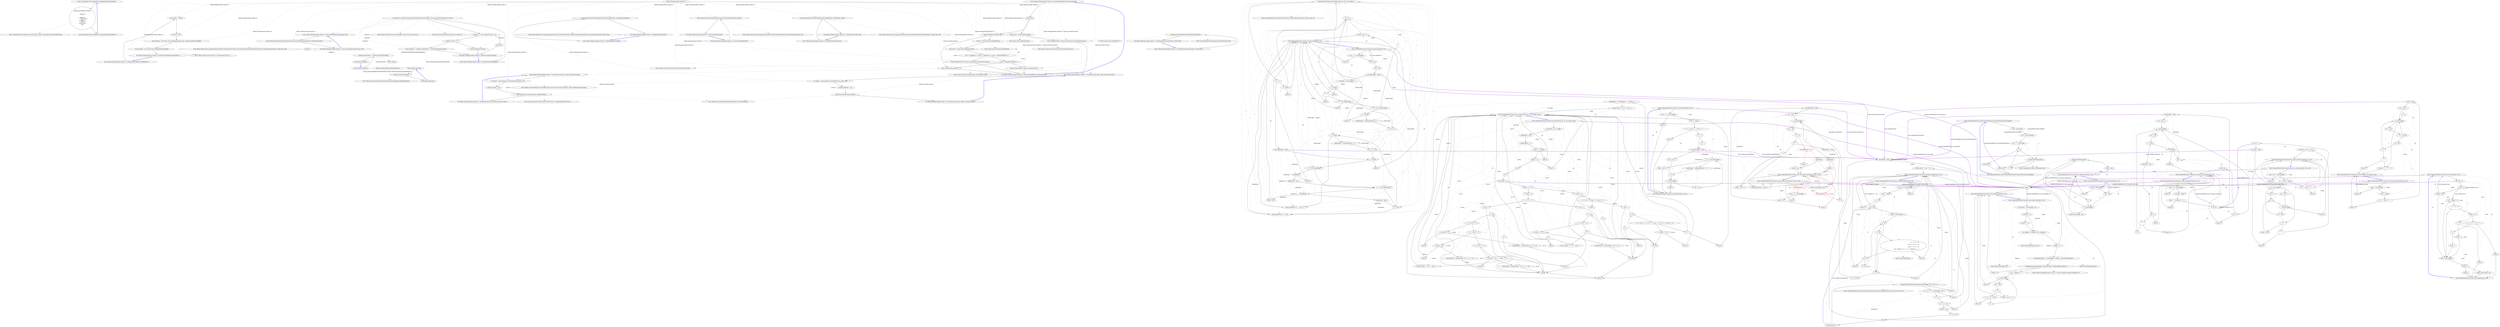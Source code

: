 digraph  {
m3_0 [cluster="CommonMark.Tests.HeadingTests.HeadingsAndHorizontalRulers()", file="HeadingTests.cs", label="Entry CommonMark.Tests.HeadingTests.HeadingsAndHorizontalRulers()", span="14-14"];
m3_1 [cluster="CommonMark.Tests.HeadingTests.HeadingsAndHorizontalRulers()", file="HeadingTests.cs", label="Helpers.ExecuteTest(''##### A\n---\n\n##### B\n---\n\n##### C\n---'', ''<h5>A</h5>\n<hr />\n<h5>B</h5>\n<hr />\n<h5>C</h5>\n<hr />\n'')", span="17-17"];
m3_2 [cluster="CommonMark.Tests.HeadingTests.HeadingsAndHorizontalRulers()", file="HeadingTests.cs", label="Exit CommonMark.Tests.HeadingTests.HeadingsAndHorizontalRulers()", span="14-14"];
m3_3 [cluster="CommonMark.Tests.Helpers.ExecuteTest(string, string, CommonMark.CommonMarkSettings)", file="HeadingTests.cs", label="Entry CommonMark.Tests.Helpers.ExecuteTest(string, string, CommonMark.CommonMarkSettings)", span="18-18"];
m5_24 [cluster="Ninject.Planning.Targets.Target<T>.ResolveWithin(Ninject.Activation.IContext)", file="HtmlFormatterSlim.cs", label="Entry Ninject.Planning.Targets.Target<T>.ResolveWithin(Ninject.Activation.IContext)", span="170-170"];
m5_25 [cluster="Ninject.Planning.Targets.Target<T>.ResolveWithin(Ninject.Activation.IContext)", file="HtmlFormatterSlim.cs", label="Type.IsArray", span="172-172"];
m5_27 [cluster="Ninject.Planning.Targets.Target<T>.ResolveWithin(Ninject.Activation.IContext)", file="HtmlFormatterSlim.cs", label="return GetValues(service, parent).CastSlow(service).ToArraySlow(service);", span="175-175"];
m5_32 [cluster="Ninject.Planning.Targets.Target<T>.ResolveWithin(Ninject.Activation.IContext)", file="HtmlFormatterSlim.cs", label="return GetValues(service, parent).CastSlow(service).ToListSlow(service);", span="185-185"];
m5_34 [cluster="Ninject.Planning.Targets.Target<T>.ResolveWithin(Ninject.Activation.IContext)", file="HtmlFormatterSlim.cs", label="return GetValues(service, parent).CastSlow(service);", span="188-188"];
m5_35 [cluster="Ninject.Planning.Targets.Target<T>.ResolveWithin(Ninject.Activation.IContext)", file="HtmlFormatterSlim.cs", label="return GetValue(Type, parent);", span="191-191"];
m5_26 [cluster="Ninject.Planning.Targets.Target<T>.ResolveWithin(Ninject.Activation.IContext)", file="HtmlFormatterSlim.cs", label="Type service = Type.GetElementType()", span="174-174"];
m5_28 [cluster="Ninject.Planning.Targets.Target<T>.ResolveWithin(Ninject.Activation.IContext)", file="HtmlFormatterSlim.cs", label="Type.GetTypeInfo().IsGenericType", span="178-178"];
m5_29 [cluster="Ninject.Planning.Targets.Target<T>.ResolveWithin(Ninject.Activation.IContext)", file="HtmlFormatterSlim.cs", label="Type gtd = Type.GetGenericTypeDefinition()", span="180-180"];
m5_30 [cluster="Ninject.Planning.Targets.Target<T>.ResolveWithin(Ninject.Activation.IContext)", file="HtmlFormatterSlim.cs", label="Type service = Type.GenericTypeArguments[0]", span="182-182"];
m5_31 [cluster="Ninject.Planning.Targets.Target<T>.ResolveWithin(Ninject.Activation.IContext)", file="HtmlFormatterSlim.cs", label="gtd == typeof(List<>) || gtd == typeof(IList<>) || gtd == typeof(ICollection<>)", span="184-184"];
m5_33 [cluster="Ninject.Planning.Targets.Target<T>.ResolveWithin(Ninject.Activation.IContext)", file="HtmlFormatterSlim.cs", label="gtd == typeof(IEnumerable<>)", span="187-187"];
m5_36 [cluster="Ninject.Planning.Targets.Target<T>.ResolveWithin(Ninject.Activation.IContext)", file="HtmlFormatterSlim.cs", label="Exit Ninject.Planning.Targets.Target<T>.ResolveWithin(Ninject.Activation.IContext)", span="170-170"];
m5_37 [cluster="System.Type.GetElementType()", file="HtmlFormatterSlim.cs", label="Entry System.Type.GetElementType()", span="0-0"];
m5_14 [cluster="Ninject.Infrastructure.Language.ExtensionsForICustomAttributeProvider.GetCustomAttributes(object, bool)", file="HtmlFormatterSlim.cs", label="Entry Ninject.Infrastructure.Language.ExtensionsForICustomAttributeProvider.GetCustomAttributes(object, bool)", span="92-92"];
m5_59 [cluster="Ninject.Planning.Targets.Target<T>.ReadConstraintFromTarget()", file="HtmlFormatterSlim.cs", label="Entry Ninject.Planning.Targets.Target<T>.ReadConstraintFromTarget()", span="237-237"];
m5_60 [cluster="Ninject.Planning.Targets.Target<T>.ReadConstraintFromTarget()", file="HtmlFormatterSlim.cs", label="var attributes = this.GetCustomAttributes(typeof(ConstraintAttribute), true).Cast<ConstraintAttribute>().ToList()", span="239-239"];
m5_61 [cluster="Ninject.Planning.Targets.Target<T>.ReadConstraintFromTarget()", file="HtmlFormatterSlim.cs", label="attributes == null || attributes.Count == 0", span="241-241"];
m5_63 [cluster="Ninject.Planning.Targets.Target<T>.ReadConstraintFromTarget()", file="HtmlFormatterSlim.cs", label="attributes.Count == 1", span="244-244"];
m5_64 [cluster="Ninject.Planning.Targets.Target<T>.ReadConstraintFromTarget()", file="HtmlFormatterSlim.cs", label="return attributes[0].Matches;", span="245-245"];
m5_65 [cluster="Ninject.Planning.Targets.Target<T>.ReadConstraintFromTarget()", file="HtmlFormatterSlim.cs", label="return metadata => attributes.All(attribute => attribute.Matches(metadata));", span="247-247"];
m5_62 [cluster="Ninject.Planning.Targets.Target<T>.ReadConstraintFromTarget()", file="HtmlFormatterSlim.cs", label="return null;", span="242-242"];
m5_66 [cluster="Ninject.Planning.Targets.Target<T>.ReadConstraintFromTarget()", file="HtmlFormatterSlim.cs", label="Exit Ninject.Planning.Targets.Target<T>.ReadConstraintFromTarget()", span="237-237"];
m5_43 [cluster="Ninject.Planning.Targets.Target<T>.GetValue(System.Type, Ninject.Activation.IContext)", file="HtmlFormatterSlim.cs", label="Entry Ninject.Planning.Targets.Target<T>.GetValue(System.Type, Ninject.Activation.IContext)", span="213-213"];
m5_50 [cluster="Ninject.Planning.Targets.Target<T>.GetValue(System.Type, Ninject.Activation.IContext)", file="HtmlFormatterSlim.cs", label="var request = parent.Request.CreateChild(service, parent, this)", span="215-215"];
m5_52 [cluster="Ninject.Planning.Targets.Target<T>.GetValue(System.Type, Ninject.Activation.IContext)", file="HtmlFormatterSlim.cs", label="return parent.Kernel.Resolve(request).SingleOrDefault();", span="217-217"];
m5_51 [cluster="Ninject.Planning.Targets.Target<T>.GetValue(System.Type, Ninject.Activation.IContext)", file="HtmlFormatterSlim.cs", label="request.IsUnique = true", span="216-216"];
m5_53 [cluster="Ninject.Planning.Targets.Target<T>.GetValue(System.Type, Ninject.Activation.IContext)", file="HtmlFormatterSlim.cs", label="Exit Ninject.Planning.Targets.Target<T>.GetValue(System.Type, Ninject.Activation.IContext)", span="213-213"];
m5_18 [cluster="Ninject.Infrastructure.Language.ExtensionsForICustomAttributeProvider.IsDefined(object, System.Type, bool)", file="HtmlFormatterSlim.cs", label="Entry Ninject.Infrastructure.Language.ExtensionsForICustomAttributeProvider.IsDefined(object, System.Type, bool)", span="81-81"];
m5_67 [cluster="System.Collections.IEnumerable.Cast<TResult>()", file="HtmlFormatterSlim.cs", label="Entry System.Collections.IEnumerable.Cast<TResult>()", span="0-0"];
m5_7 [cluster="Ninject.Planning.Targets.Target<T>.GetCustomAttributes(System.Type, bool)", file="HtmlFormatterSlim.cs", label="Entry Ninject.Planning.Targets.Target<T>.GetCustomAttributes(System.Type, bool)", span="114-114"];
m5_8 [cluster="Ninject.Planning.Targets.Target<T>.GetCustomAttributes(System.Type, bool)", file="HtmlFormatterSlim.cs", label="return ExtensionsForICustomAttributeProvider.GetCustomAttributesExtended(Site, attributeType, inherit);", span="118-118"];
m5_9 [cluster="Ninject.Planning.Targets.Target<T>.GetCustomAttributes(System.Type, bool)", file="HtmlFormatterSlim.cs", label="Exit Ninject.Planning.Targets.Target<T>.GetCustomAttributes(System.Type, bool)", span="114-114"];
m5_6 [cluster="Ninject.Infrastructure.Future<T>.Future(System.Func<T>)", file="HtmlFormatterSlim.cs", label="Entry Ninject.Infrastructure.Future<T>.Future(System.Func<T>)", span="51-51"];
m5_72 [cluster="Unk.All", file="HtmlFormatterSlim.cs", label="Entry Unk.All", span=""];
m5_19 [cluster="Ninject.Planning.Targets.Target<T>.IsDefinedOnParent(System.Type, System.Type)", file="HtmlFormatterSlim.cs", label="Entry Ninject.Planning.Targets.Target<T>.IsDefinedOnParent(System.Type, System.Type)", span="160-160"];
m5_20 [cluster="Ninject.Planning.Targets.Target<T>.IsDefinedOnParent(System.Type, System.Type)", file="HtmlFormatterSlim.cs", label="return parent.GetTypeInfo().HasAttribute(attributeType);", span="162-162"];
m5_21 [cluster="Ninject.Planning.Targets.Target<T>.IsDefinedOnParent(System.Type, System.Type)", file="HtmlFormatterSlim.cs", label="Exit Ninject.Planning.Targets.Target<T>.IsDefinedOnParent(System.Type, System.Type)", span="160-160"];
m5_48 [cluster="Ninject.Activation.IRequest.CreateChild(System.Type, Ninject.Activation.IContext, Ninject.Planning.Targets.ITarget)", file="HtmlFormatterSlim.cs", label="Entry Ninject.Activation.IRequest.CreateChild(System.Type, Ninject.Activation.IContext, Ninject.Planning.Targets.ITarget)", span="106-106"];
m5_42 [cluster="System.Collections.IEnumerable.ToListSlow(System.Type)", file="HtmlFormatterSlim.cs", label="Entry System.Collections.IEnumerable.ToListSlow(System.Type)", span="33-33"];
m5_23 [cluster="System.Reflection.MemberInfo.HasAttribute(System.Type)", file="HtmlFormatterSlim.cs", label="Entry System.Reflection.MemberInfo.HasAttribute(System.Type)", span="46-46"];
m5_39 [cluster="System.Collections.IEnumerable.CastSlow(System.Type)", file="HtmlFormatterSlim.cs", label="Entry System.Collections.IEnumerable.CastSlow(System.Type)", span="20-20"];
m5_10 [cluster="Ninject.Infrastructure.Language.ExtensionsForICustomAttributeProvider.GetCustomAttributesExtended(System.Reflection.ICustomAttributeProvider, System.Type, bool)", file="HtmlFormatterSlim.cs", label="Entry Ninject.Infrastructure.Language.ExtensionsForICustomAttributeProvider.GetCustomAttributesExtended(System.Reflection.ICustomAttributeProvider, System.Type, bool)", span="40-40"];
m5_76 [cluster="Ninject.ConstraintAttribute.Matches(Ninject.Planning.Bindings.IBindingMetadata)", file="HtmlFormatterSlim.cs", label="Entry Ninject.ConstraintAttribute.Matches(Ninject.Planning.Bindings.IBindingMetadata)", span="27-27"];
m5_11 [cluster="Ninject.Planning.Targets.Target<T>.GetCustomAttributes(bool)", file="HtmlFormatterSlim.cs", label="Entry Ninject.Planning.Targets.Target<T>.GetCustomAttributes(bool)", span="128-128"];
m5_12 [cluster="Ninject.Planning.Targets.Target<T>.GetCustomAttributes(bool)", file="HtmlFormatterSlim.cs", label="return ExtensionsForICustomAttributeProvider.GetCustomAttributes(Site, (inherit));", span="132-132"];
m5_13 [cluster="Ninject.Planning.Targets.Target<T>.GetCustomAttributes(bool)", file="HtmlFormatterSlim.cs", label="Exit Ninject.Planning.Targets.Target<T>.GetCustomAttributes(bool)", span="128-128"];
m5_49 [cluster="Ninject.Syntax.IResolutionRoot.Resolve(Ninject.Activation.IRequest)", file="HtmlFormatterSlim.cs", label="Entry Ninject.Syntax.IResolutionRoot.Resolve(Ninject.Activation.IRequest)", span="54-54"];
m5_54 [cluster="System.Collections.Generic.IEnumerable<TSource>.SingleOrDefault<TSource>()", file="HtmlFormatterSlim.cs", label="Entry System.Collections.Generic.IEnumerable<TSource>.SingleOrDefault<TSource>()", span="0-0"];
m5_55 [cluster="Ninject.Planning.Targets.Target<T>.ReadOptionalFromTarget()", file="HtmlFormatterSlim.cs", label="Entry Ninject.Planning.Targets.Target<T>.ReadOptionalFromTarget()", span="224-224"];
m5_56 [cluster="Ninject.Planning.Targets.Target<T>.ReadOptionalFromTarget()", file="HtmlFormatterSlim.cs", label="return ExtensionsForICustomAttributeProvider.HasAttribute(Site, typeof(OptionalAttribute));", span="228-228"];
m5_57 [cluster="Ninject.Planning.Targets.Target<T>.ReadOptionalFromTarget()", file="HtmlFormatterSlim.cs", label="Exit Ninject.Planning.Targets.Target<T>.ReadOptionalFromTarget()", span="224-224"];
m5_68 [cluster="System.Collections.Generic.IEnumerable<TSource>.ToList<TSource>()", file="HtmlFormatterSlim.cs", label="Entry System.Collections.Generic.IEnumerable<TSource>.ToList<TSource>()", span="0-0"];
m5_22 [cluster="System.Type.GetTypeInfo()", file="HtmlFormatterSlim.cs", label="Entry System.Type.GetTypeInfo()", span="0-0"];
m5_73 [cluster="lambda expression", file="HtmlFormatterSlim.cs", label="Entry lambda expression", span="247-247"];
m5_70 [cluster="lambda expression", file="HtmlFormatterSlim.cs", label="attributes.All(attribute => attribute.Matches(metadata))", span="247-247"];
m5_74 [cluster="lambda expression", file="HtmlFormatterSlim.cs", label="attribute.Matches(metadata)", span="247-247"];
m5_69 [cluster="lambda expression", file="HtmlFormatterSlim.cs", label="Entry lambda expression", span="247-247"];
m5_71 [cluster="lambda expression", file="HtmlFormatterSlim.cs", label="Exit lambda expression", span="247-247"];
m5_75 [cluster="lambda expression", file="HtmlFormatterSlim.cs", label="Exit lambda expression", span="247-247"];
m5_41 [cluster="System.Type.GetGenericTypeDefinition()", file="HtmlFormatterSlim.cs", label="Entry System.Type.GetGenericTypeDefinition()", span="0-0"];
m5_15 [cluster="Ninject.Planning.Targets.Target<T>.IsDefined(System.Type, bool)", file="HtmlFormatterSlim.cs", label="Entry Ninject.Planning.Targets.Target<T>.IsDefined(System.Type, bool)", span="143-143"];
m5_16 [cluster="Ninject.Planning.Targets.Target<T>.IsDefined(System.Type, bool)", file="HtmlFormatterSlim.cs", label="return ExtensionsForICustomAttributeProvider.IsDefined(Site, attributeType, inherit);", span="147-147"];
m5_17 [cluster="Ninject.Planning.Targets.Target<T>.IsDefined(System.Type, bool)", file="HtmlFormatterSlim.cs", label="Exit Ninject.Planning.Targets.Target<T>.IsDefined(System.Type, bool)", span="143-143"];
m5_0 [cluster="Ninject.Planning.Targets.Target<T>.Target(System.Reflection.MemberInfo, T)", file="HtmlFormatterSlim.cs", label="Entry Ninject.Planning.Targets.Target<T>.Target(System.Reflection.MemberInfo, T)", span="95-95"];
m5_1 [cluster="Ninject.Planning.Targets.Target<T>.Target(System.Reflection.MemberInfo, T)", file="HtmlFormatterSlim.cs", label="this.Member = member", span="97-97"];
m5_2 [cluster="Ninject.Planning.Targets.Target<T>.Target(System.Reflection.MemberInfo, T)", file="HtmlFormatterSlim.cs", label="this.Site = site", span="98-98"];
m5_3 [cluster="Ninject.Planning.Targets.Target<T>.Target(System.Reflection.MemberInfo, T)", file="HtmlFormatterSlim.cs", label="this.constraint = new Future<Func<IBindingMetadata, bool>>(ReadConstraintFromTarget)", span="100-100"];
m5_4 [cluster="Ninject.Planning.Targets.Target<T>.Target(System.Reflection.MemberInfo, T)", file="HtmlFormatterSlim.cs", label="this.isOptional = new Future<bool>(ReadOptionalFromTarget)", span="101-101"];
m5_5 [cluster="Ninject.Planning.Targets.Target<T>.Target(System.Reflection.MemberInfo, T)", file="HtmlFormatterSlim.cs", label="Exit Ninject.Planning.Targets.Target<T>.Target(System.Reflection.MemberInfo, T)", span="95-95"];
m5_40 [cluster="System.Collections.IEnumerable.ToArraySlow(System.Type)", file="HtmlFormatterSlim.cs", label="Entry System.Collections.IEnumerable.ToArraySlow(System.Type)", span="26-26"];
m5_58 [cluster="Ninject.Infrastructure.Language.ExtensionsForICustomAttributeProvider.HasAttribute(System.Reflection.ICustomAttributeProvider, System.Type)", file="HtmlFormatterSlim.cs", label="Entry Ninject.Infrastructure.Language.ExtensionsForICustomAttributeProvider.HasAttribute(System.Reflection.ICustomAttributeProvider, System.Type)", span="26-26"];
m5_38 [cluster="Ninject.Planning.Targets.Target<T>.GetValues(System.Type, Ninject.Activation.IContext)", file="HtmlFormatterSlim.cs", label="Entry Ninject.Planning.Targets.Target<T>.GetValues(System.Type, Ninject.Activation.IContext)", span="200-200"];
m5_44 [cluster="Ninject.Planning.Targets.Target<T>.GetValues(System.Type, Ninject.Activation.IContext)", file="HtmlFormatterSlim.cs", label="var request = parent.Request.CreateChild(service, parent, this)", span="202-202"];
m5_46 [cluster="Ninject.Planning.Targets.Target<T>.GetValues(System.Type, Ninject.Activation.IContext)", file="HtmlFormatterSlim.cs", label="return parent.Kernel.Resolve(request);", span="204-204"];
m5_45 [cluster="Ninject.Planning.Targets.Target<T>.GetValues(System.Type, Ninject.Activation.IContext)", file="HtmlFormatterSlim.cs", label="request.IsOptional = true", span="203-203"];
m5_47 [cluster="Ninject.Planning.Targets.Target<T>.GetValues(System.Type, Ninject.Activation.IContext)", file="HtmlFormatterSlim.cs", label="Exit Ninject.Planning.Targets.Target<T>.GetValues(System.Type, Ninject.Activation.IContext)", span="200-200"];
m5_77 [file="HtmlFormatterSlim.cs", label="Ninject.Planning.Targets.Target<T>", span=""];
m5_78 [file="HtmlFormatterSlim.cs", label=attributes, span=""];
m5_79 [file="HtmlFormatterSlim.cs", label="Ninject.Planning.Bindings.IBindingMetadata", span=""];
m7_100 [cluster="CommonMark.Parser.ScannerCharacterMatcher.MatchWhitespaces(string, ref char, ref int, int)", file="Scanner.cs", label="Entry CommonMark.Parser.ScannerCharacterMatcher.MatchWhitespaces(string, ref char, ref int, int)", span="13-13"];
m7_101 [cluster="CommonMark.Parser.Scanner.scan_link_title(string, int, int)", file="Scanner.cs", label="Entry CommonMark.Parser.Scanner.scan_link_title(string, int, int)", span="189-189"];
m7_102 [cluster="CommonMark.Parser.Scanner.scan_link_title(string, int, int)", file="Scanner.cs", label="pos + 2 >= sourceLength", span="198-198"];
m7_104 [cluster="CommonMark.Parser.Scanner.scan_link_title(string, int, int)", file="Scanner.cs", label="var c1 = s[pos]", span="201-201"];
m7_110 [cluster="CommonMark.Parser.Scanner.scan_link_title(string, int, int)", file="Scanner.cs", label="var i = pos + 1", span="208-208"];
m7_111 [cluster="CommonMark.Parser.Scanner.scan_link_title(string, int, int)", file="Scanner.cs", label="i < sourceLength", span="208-208"];
m7_112 [cluster="CommonMark.Parser.Scanner.scan_link_title(string, int, int)", file="Scanner.cs", label="var c = s[i]", span="210-210"];
m7_114 [cluster="CommonMark.Parser.Scanner.scan_link_title(string, int, int)", file="Scanner.cs", label="return i - pos + 1;", span="212-212"];
m7_103 [cluster="CommonMark.Parser.Scanner.scan_link_title(string, int, int)", file="Scanner.cs", label="return 0;", span="199-199"];
m7_105 [cluster="CommonMark.Parser.Scanner.scan_link_title(string, int, int)", file="Scanner.cs", label="c1 != '''' && c1 != '\'' && c1 != '('", span="202-202"];
m7_107 [cluster="CommonMark.Parser.Scanner.scan_link_title(string, int, int)", file="Scanner.cs", label="c1 == '('", span="205-205"];
m7_113 [cluster="CommonMark.Parser.Scanner.scan_link_title(string, int, int)", file="Scanner.cs", label="c == c1 && !nextEscaped", span="211-211"];
m7_106 [cluster="CommonMark.Parser.Scanner.scan_link_title(string, int, int)", file="Scanner.cs", label="return 0;", span="203-203"];
m7_108 [cluster="CommonMark.Parser.Scanner.scan_link_title(string, int, int)", file="Scanner.cs", label="c1 = ')'", span="205-205"];
m7_109 [cluster="CommonMark.Parser.Scanner.scan_link_title(string, int, int)", file="Scanner.cs", label="var nextEscaped = false", span="207-207"];
m7_115 [cluster="CommonMark.Parser.Scanner.scan_link_title(string, int, int)", file="Scanner.cs", label="nextEscaped = !nextEscaped && c == '\\'", span="214-214"];
m7_116 [cluster="CommonMark.Parser.Scanner.scan_link_title(string, int, int)", file="Scanner.cs", label="i++", span="208-208"];
m7_117 [cluster="CommonMark.Parser.Scanner.scan_link_title(string, int, int)", file="Scanner.cs", label="return 0;", span="217-217"];
m7_118 [cluster="CommonMark.Parser.Scanner.scan_link_title(string, int, int)", file="Scanner.cs", label="Exit CommonMark.Parser.Scanner.scan_link_title(string, int, int)", span="189-189"];
m7_130 [cluster="CommonMark.Parser.Scanner.scan_atx_header_start(string, int, int, out int)", file="Scanner.cs", label="Entry CommonMark.Parser.Scanner.scan_atx_header_start(string, int, int, out int)", span="244-244"];
m7_131 [cluster="CommonMark.Parser.Scanner.scan_atx_header_start(string, int, int, out int)", color=red, community=0, file="Scanner.cs", label="20: headerLevel = 1", span="251-251"];
m7_132 [cluster="CommonMark.Parser.Scanner.scan_atx_header_start(string, int, int, out int)", file="Scanner.cs", label="pos + 1 >= sourceLength", span="252-252"];
m7_134 [cluster="CommonMark.Parser.Scanner.scan_atx_header_start(string, int, int, out int)", file="Scanner.cs", label="s[pos] != '#'", span="255-255"];
m7_137 [cluster="CommonMark.Parser.Scanner.scan_atx_header_start(string, int, int, out int)", file="Scanner.cs", label="var i = pos + 1", span="259-259"];
m7_138 [cluster="CommonMark.Parser.Scanner.scan_atx_header_start(string, int, int, out int)", file="Scanner.cs", label="i < sourceLength", span="259-259"];
m7_139 [cluster="CommonMark.Parser.Scanner.scan_atx_header_start(string, int, int, out int)", file="Scanner.cs", label="var c = s[i]", span="261-261"];
m7_144 [cluster="CommonMark.Parser.Scanner.scan_atx_header_start(string, int, int, out int)", file="Scanner.cs", label="return i - pos;", span="269-269"];
m7_149 [cluster="CommonMark.Parser.Scanner.scan_atx_header_start(string, int, int, out int)", file="Scanner.cs", label="return i - pos + 1;", span="279-279"];
m7_150 [cluster="CommonMark.Parser.Scanner.scan_atx_header_start(string, int, int, out int)", file="Scanner.cs", label="return spaceExists ? i - pos : 0;", span="283-283"];
m7_153 [cluster="CommonMark.Parser.Scanner.scan_atx_header_start(string, int, int, out int)", file="Scanner.cs", label="return sourceLength - pos;", span="288-288"];
m7_141 [cluster="CommonMark.Parser.Scanner.scan_atx_header_start(string, int, int, out int)", color=red, community=0, file="Scanner.cs", label="20: headerLevel == 6", span="265-265"];
m7_145 [cluster="CommonMark.Parser.Scanner.scan_atx_header_start(string, int, int, out int)", color=red, community=0, file="Scanner.cs", label="20: headerLevel++", span="271-271"];
m7_133 [cluster="CommonMark.Parser.Scanner.scan_atx_header_start(string, int, int, out int)", file="Scanner.cs", label="return 0;", span="253-253"];
m7_135 [cluster="CommonMark.Parser.Scanner.scan_atx_header_start(string, int, int, out int)", file="Scanner.cs", label="return 0;", span="256-256"];
m7_136 [cluster="CommonMark.Parser.Scanner.scan_atx_header_start(string, int, int, out int)", file="Scanner.cs", label="var spaceExists = false", span="258-258"];
m7_143 [cluster="CommonMark.Parser.Scanner.scan_atx_header_start(string, int, int, out int)", file="Scanner.cs", label=spaceExists, span="268-268"];
m7_152 [cluster="CommonMark.Parser.Scanner.scan_atx_header_start(string, int, int, out int)", file="Scanner.cs", label=spaceExists, span="287-287"];
m7_151 [cluster="CommonMark.Parser.Scanner.scan_atx_header_start(string, int, int, out int)", file="Scanner.cs", label="i++", span="259-259"];
m7_140 [cluster="CommonMark.Parser.Scanner.scan_atx_header_start(string, int, int, out int)", file="Scanner.cs", label="c == '#'", span="263-263"];
m7_146 [cluster="CommonMark.Parser.Scanner.scan_atx_header_start(string, int, int, out int)", file="Scanner.cs", label="c == ' '", span="273-273"];
m7_148 [cluster="CommonMark.Parser.Scanner.scan_atx_header_start(string, int, int, out int)", file="Scanner.cs", label="c == '\n'", span="277-277"];
m7_142 [cluster="CommonMark.Parser.Scanner.scan_atx_header_start(string, int, int, out int)", file="Scanner.cs", label="return 0;", span="266-266"];
m7_147 [cluster="CommonMark.Parser.Scanner.scan_atx_header_start(string, int, int, out int)", file="Scanner.cs", label="spaceExists = true", span="275-275"];
m7_154 [cluster="CommonMark.Parser.Scanner.scan_atx_header_start(string, int, int, out int)", file="Scanner.cs", label="return 0;", span="290-290"];
m7_155 [cluster="CommonMark.Parser.Scanner.scan_atx_header_start(string, int, int, out int)", file="Scanner.cs", label="Exit CommonMark.Parser.Scanner.scan_atx_header_start(string, int, int, out int)", span="244-244"];
m7_57 [cluster="CommonMark.Parser.ScannerCharacterMatcher.MatchAsciiLetterOrDigit(string, ref char, ref int, int, char)", file="Scanner.cs", label="Entry CommonMark.Parser.ScannerCharacterMatcher.MatchAsciiLetterOrDigit(string, ref char, ref int, int, char)", span="95-95"];
m7_239 [cluster="CommonMark.Parser.Scanner.scan_entity(string, int, int, out string, out int)", file="Scanner.cs", label="Entry CommonMark.Parser.Scanner.scan_entity(string, int, int, out string, out int)", span="464-464"];
m7_240 [cluster="CommonMark.Parser.Scanner.scan_entity(string, int, int, out string, out int)", file="Scanner.cs", label="var lastPos = pos + length", span="472-472"];
m7_243 [cluster="CommonMark.Parser.Scanner.scan_entity(string, int, int, out string, out int)", file="Scanner.cs", label="pos + 3 >= lastPos", span="477-477"];
m7_245 [cluster="CommonMark.Parser.Scanner.scan_entity(string, int, int, out string, out int)", file="Scanner.cs", label="s[pos] != '&'", span="480-480"];
m7_250 [cluster="CommonMark.Parser.Scanner.scan_entity(string, int, int, out string, out int)", file="Scanner.cs", label="s[pos + 1] == '#'", span="486-486"];
m7_251 [cluster="CommonMark.Parser.Scanner.scan_entity(string, int, int, out string, out int)", file="Scanner.cs", label="c = s[pos + 2]", span="488-488"];
m7_253 [cluster="CommonMark.Parser.Scanner.scan_entity(string, int, int, out string, out int)", file="Scanner.cs", label="i = pos + 3", span="492-492"];
m7_255 [cluster="CommonMark.Parser.Scanner.scan_entity(string, int, int, out string, out int)", file="Scanner.cs", label="c = s[i]", span="494-494"];
m7_269 [cluster="CommonMark.Parser.Scanner.scan_entity(string, int, int, out string, out int)", file="Scanner.cs", label="return counter == 0 ? 0 : i - pos + 1;", span="515-515"];
m7_272 [cluster="CommonMark.Parser.Scanner.scan_entity(string, int, int, out string, out int)", file="Scanner.cs", label="i = pos + 2", span="523-523"];
m7_274 [cluster="CommonMark.Parser.Scanner.scan_entity(string, int, int, out string, out int)", file="Scanner.cs", label="c = s[i]", span="525-525"];
m7_280 [cluster="CommonMark.Parser.Scanner.scan_entity(string, int, int, out string, out int)", file="Scanner.cs", label="return counter == 0 ? 0 : i - pos + 1;", span="534-534"];
m7_283 [cluster="CommonMark.Parser.Scanner.scan_entity(string, int, int, out string, out int)", file="Scanner.cs", label="c = s[pos + 1]", span="543-543"];
m7_286 [cluster="CommonMark.Parser.Scanner.scan_entity(string, int, int, out string, out int)", file="Scanner.cs", label="i = pos + 2", span="547-547"];
m7_288 [cluster="CommonMark.Parser.Scanner.scan_entity(string, int, int, out string, out int)", file="Scanner.cs", label="c = s[i]", span="549-549"];
m7_293 [cluster="CommonMark.Parser.Scanner.scan_entity(string, int, int, out string, out int)", file="Scanner.cs", label="namedEntity = s.Substring(pos + 1, counter + 1)", span="560-560"];
m7_294 [cluster="CommonMark.Parser.Scanner.scan_entity(string, int, int, out string, out int)", file="Scanner.cs", label="return counter == 0 ? 0 : i - pos + 1;", span="561-561"];
m7_241 [cluster="CommonMark.Parser.Scanner.scan_entity(string, int, int, out string, out int)", file="Scanner.cs", label="namedEntity = null", span="474-474"];
m7_254 [cluster="CommonMark.Parser.Scanner.scan_entity(string, int, int, out string, out int)", file="Scanner.cs", label="i < lastPos", span="492-492"];
m7_273 [cluster="CommonMark.Parser.Scanner.scan_entity(string, int, int, out string, out int)", file="Scanner.cs", label="i < lastPos", span="523-523"];
m7_287 [cluster="CommonMark.Parser.Scanner.scan_entity(string, int, int, out string, out int)", file="Scanner.cs", label="i < lastPos", span="547-547"];
m7_242 [cluster="CommonMark.Parser.Scanner.scan_entity(string, int, int, out string, out int)", file="Scanner.cs", label="numericEntity = 0", span="475-475"];
m7_259 [cluster="CommonMark.Parser.Scanner.scan_entity(string, int, int, out string, out int)", file="Scanner.cs", label="numericEntity = numericEntity * 16 + (c - '0')", span="498-498"];
m7_263 [cluster="CommonMark.Parser.Scanner.scan_entity(string, int, int, out string, out int)", file="Scanner.cs", label="numericEntity = numericEntity * 16 + (c - 'A' + 10)", span="504-504"];
m7_267 [cluster="CommonMark.Parser.Scanner.scan_entity(string, int, int, out string, out int)", file="Scanner.cs", label="numericEntity = numericEntity * 16 + (c - 'a' + 10)", span="510-510"];
m7_278 [cluster="CommonMark.Parser.Scanner.scan_entity(string, int, int, out string, out int)", file="Scanner.cs", label="numericEntity = numericEntity * 10 + (c - '0')", span="529-529"];
m7_244 [cluster="CommonMark.Parser.Scanner.scan_entity(string, int, int, out string, out int)", file="Scanner.cs", label="return 0;", span="478-478"];
m7_246 [cluster="CommonMark.Parser.Scanner.scan_entity(string, int, int, out string, out int)", file="Scanner.cs", label="return 0;", span="481-481"];
m7_247 [cluster="CommonMark.Parser.Scanner.scan_entity(string, int, int, out string, out int)", file="Scanner.cs", label="char c", span="483-483"];
m7_248 [cluster="CommonMark.Parser.Scanner.scan_entity(string, int, int, out string, out int)", file="Scanner.cs", label="int i", span="484-484"];
m7_249 [cluster="CommonMark.Parser.Scanner.scan_entity(string, int, int, out string, out int)", file="Scanner.cs", label="int counter = 0", span="485-485"];
m7_257 [cluster="CommonMark.Parser.Scanner.scan_entity(string, int, int, out string, out int)", file="Scanner.cs", label="++counter == 9", span="497-497"];
m7_261 [cluster="CommonMark.Parser.Scanner.scan_entity(string, int, int, out string, out int)", file="Scanner.cs", label="++counter == 9", span="503-503"];
m7_265 [cluster="CommonMark.Parser.Scanner.scan_entity(string, int, int, out string, out int)", file="Scanner.cs", label="++counter == 9", span="509-509"];
m7_276 [cluster="CommonMark.Parser.Scanner.scan_entity(string, int, int, out string, out int)", file="Scanner.cs", label="++counter == 9", span="528-528"];
m7_290 [cluster="CommonMark.Parser.Scanner.scan_entity(string, int, int, out string, out int)", file="Scanner.cs", label="++counter == 32", span="552-552"];
m7_252 [cluster="CommonMark.Parser.Scanner.scan_entity(string, int, int, out string, out int)", file="Scanner.cs", label="c == 'x' || c == 'X'", span="489-489"];
m7_271 [cluster="CommonMark.Parser.Scanner.scan_entity(string, int, int, out string, out int)", file="Scanner.cs", label="i++", span="492-492"];
m7_297 [cluster="CommonMark.Parser.Scanner.scan_entity(string, int, int, out string, out int)", file="Scanner.cs", label="return 0;", span="568-568"];
m7_256 [cluster="CommonMark.Parser.Scanner.scan_entity(string, int, int, out string, out int)", file="Scanner.cs", label="c >= '0' && c <= '9'", span="495-495"];
m7_260 [cluster="CommonMark.Parser.Scanner.scan_entity(string, int, int, out string, out int)", file="Scanner.cs", label="c >= 'A' && c <= 'F'", span="501-501"];
m7_264 [cluster="CommonMark.Parser.Scanner.scan_entity(string, int, int, out string, out int)", file="Scanner.cs", label="c >= 'a' && c <= 'f'", span="507-507"];
m7_268 [cluster="CommonMark.Parser.Scanner.scan_entity(string, int, int, out string, out int)", file="Scanner.cs", label="c == ';'", span="514-514"];
m7_258 [cluster="CommonMark.Parser.Scanner.scan_entity(string, int, int, out string, out int)", file="Scanner.cs", label="return 0;", span="497-497"];
m7_262 [cluster="CommonMark.Parser.Scanner.scan_entity(string, int, int, out string, out int)", file="Scanner.cs", label="return 0;", span="503-503"];
m7_266 [cluster="CommonMark.Parser.Scanner.scan_entity(string, int, int, out string, out int)", file="Scanner.cs", label="return 0;", span="509-509"];
m7_270 [cluster="CommonMark.Parser.Scanner.scan_entity(string, int, int, out string, out int)", file="Scanner.cs", label="return 0;", span="517-517"];
m7_282 [cluster="CommonMark.Parser.Scanner.scan_entity(string, int, int, out string, out int)", file="Scanner.cs", label="i++", span="523-523"];
m7_275 [cluster="CommonMark.Parser.Scanner.scan_entity(string, int, int, out string, out int)", file="Scanner.cs", label="c >= '0' && c <= '9'", span="526-526"];
m7_279 [cluster="CommonMark.Parser.Scanner.scan_entity(string, int, int, out string, out int)", file="Scanner.cs", label="c == ';'", span="533-533"];
m7_277 [cluster="CommonMark.Parser.Scanner.scan_entity(string, int, int, out string, out int)", file="Scanner.cs", label="return 0;", span="528-528"];
m7_281 [cluster="CommonMark.Parser.Scanner.scan_entity(string, int, int, out string, out int)", file="Scanner.cs", label="return 0;", span="536-536"];
m7_284 [cluster="CommonMark.Parser.Scanner.scan_entity(string, int, int, out string, out int)", file="Scanner.cs", label="(c < 'A' || c > 'Z') && (c < 'a' && c > 'z')", span="544-544"];
m7_285 [cluster="CommonMark.Parser.Scanner.scan_entity(string, int, int, out string, out int)", file="Scanner.cs", label="return 0;", span="545-545"];
m7_296 [cluster="CommonMark.Parser.Scanner.scan_entity(string, int, int, out string, out int)", file="Scanner.cs", label="i++", span="547-547"];
m7_289 [cluster="CommonMark.Parser.Scanner.scan_entity(string, int, int, out string, out int)", file="Scanner.cs", label="(c >= '0' && c <= '9') || (c >= 'A' && c <= 'Z') || (c >= 'a' && c <= 'z')", span="550-550"];
m7_292 [cluster="CommonMark.Parser.Scanner.scan_entity(string, int, int, out string, out int)", file="Scanner.cs", label="c == ';'", span="558-558"];
m7_291 [cluster="CommonMark.Parser.Scanner.scan_entity(string, int, int, out string, out int)", file="Scanner.cs", label="return 0;", span="553-553"];
m7_295 [cluster="CommonMark.Parser.Scanner.scan_entity(string, int, int, out string, out int)", file="Scanner.cs", label="return 0;", span="564-564"];
m7_298 [cluster="CommonMark.Parser.Scanner.scan_entity(string, int, int, out string, out int)", file="Scanner.cs", label="Exit CommonMark.Parser.Scanner.scan_entity(string, int, int, out string, out int)", span="464-464"];
m7_0 [cluster="CommonMark.Parser.Scanner.scan_autolink_uri(string, int, int)", file="Scanner.cs", label="Entry CommonMark.Parser.Scanner.scan_autolink_uri(string, int, int)", span="17-17"];
m7_1 [cluster="CommonMark.Parser.Scanner.scan_autolink_uri(string, int, int)", file="Scanner.cs", label="var checkLen = sourceLength - pos", span="26-26"];
m7_4 [cluster="CommonMark.Parser.Scanner.scan_autolink_uri(string, int, int)", file="Scanner.cs", label="var colonpos = s.IndexOf(':', pos, checkLen)", span="33-33"];
m7_7 [cluster="CommonMark.Parser.Scanner.scan_autolink_uri(string, int, int)", file="Scanner.cs", label="var potentialScheme = s.Substring(pos, colonpos - pos).ToUpperInvariant()", span="37-37"];
m7_11 [cluster="CommonMark.Parser.Scanner.scan_autolink_uri(string, int, int)", file="Scanner.cs", label="i < sourceLength", span="41-41"];
m7_12 [cluster="CommonMark.Parser.Scanner.scan_autolink_uri(string, int, int)", file="Scanner.cs", label="var c = s[i]", span="43-43"];
m7_14 [cluster="CommonMark.Parser.Scanner.scan_autolink_uri(string, int, int)", file="Scanner.cs", label="return i - pos + 1;", span="45-45"];
m7_2 [cluster="CommonMark.Parser.Scanner.scan_autolink_uri(string, int, int)", file="Scanner.cs", label="checkLen > 24", span="27-27"];
m7_3 [cluster="CommonMark.Parser.Scanner.scan_autolink_uri(string, int, int)", file="Scanner.cs", label="checkLen = 24", span="28-28"];
m7_5 [cluster="CommonMark.Parser.Scanner.scan_autolink_uri(string, int, int)", file="Scanner.cs", label="colonpos == -1", span="34-34"];
m7_10 [cluster="CommonMark.Parser.Scanner.scan_autolink_uri(string, int, int)", file="Scanner.cs", label="var i = colonpos + 1", span="41-41"];
m7_6 [cluster="CommonMark.Parser.Scanner.scan_autolink_uri(string, int, int)", file="Scanner.cs", label="return 0;", span="35-35"];
m7_8 [cluster="CommonMark.Parser.Scanner.scan_autolink_uri(string, int, int)", file="Scanner.cs", label="Array.BinarySearch(schemeArray, potentialScheme, StringComparer.Ordinal) < 0", span="38-38"];
m7_9 [cluster="CommonMark.Parser.Scanner.scan_autolink_uri(string, int, int)", file="Scanner.cs", label="return 0;", span="39-39"];
m7_17 [cluster="CommonMark.Parser.Scanner.scan_autolink_uri(string, int, int)", file="Scanner.cs", label="i++", span="41-41"];
m7_18 [cluster="CommonMark.Parser.Scanner.scan_autolink_uri(string, int, int)", file="Scanner.cs", label="return 0;", span="51-51"];
m7_13 [cluster="CommonMark.Parser.Scanner.scan_autolink_uri(string, int, int)", file="Scanner.cs", label="c == '>'", span="44-44"];
m7_15 [cluster="CommonMark.Parser.Scanner.scan_autolink_uri(string, int, int)", file="Scanner.cs", label="c == '<' || c <= 0x20", span="47-47"];
m7_16 [cluster="CommonMark.Parser.Scanner.scan_autolink_uri(string, int, int)", file="Scanner.cs", label="return 0;", span="48-48"];
m7_19 [cluster="CommonMark.Parser.Scanner.scan_autolink_uri(string, int, int)", file="Scanner.cs", label="Exit CommonMark.Parser.Scanner.scan_autolink_uri(string, int, int)", span="17-17"];
m7_22 [cluster="string.ToUpperInvariant()", file="Scanner.cs", label="Entry string.ToUpperInvariant()", span="0-0"];
m7_299 [cluster="CommonMark.Parser.Scanner.HasNonWhitespace(CommonMark.Syntax.StringPart)", file="Scanner.cs", label="Entry CommonMark.Parser.Scanner.HasNonWhitespace(CommonMark.Syntax.StringPart)", span="574-574"];
m7_300 [cluster="CommonMark.Parser.Scanner.HasNonWhitespace(CommonMark.Syntax.StringPart)", file="Scanner.cs", label="var s = part.Source", span="576-576"];
m7_301 [cluster="CommonMark.Parser.Scanner.HasNonWhitespace(CommonMark.Syntax.StringPart)", file="Scanner.cs", label="var i = part.StartIndex", span="577-577"];
m7_302 [cluster="CommonMark.Parser.Scanner.HasNonWhitespace(CommonMark.Syntax.StringPart)", file="Scanner.cs", label="var l = i + part.Length", span="578-578"];
m7_304 [cluster="CommonMark.Parser.Scanner.HasNonWhitespace(CommonMark.Syntax.StringPart)", file="Scanner.cs", label="!Utilities.IsWhitespace(s[i])", span="582-582"];
m7_303 [cluster="CommonMark.Parser.Scanner.HasNonWhitespace(CommonMark.Syntax.StringPart)", file="Scanner.cs", label="i < l", span="580-580"];
m7_306 [cluster="CommonMark.Parser.Scanner.HasNonWhitespace(CommonMark.Syntax.StringPart)", file="Scanner.cs", label="i++", span="585-585"];
m7_307 [cluster="CommonMark.Parser.Scanner.HasNonWhitespace(CommonMark.Syntax.StringPart)", file="Scanner.cs", label="return false;", span="588-588"];
m7_305 [cluster="CommonMark.Parser.Scanner.HasNonWhitespace(CommonMark.Syntax.StringPart)", file="Scanner.cs", label="return true;", span="583-583"];
m7_308 [cluster="CommonMark.Parser.Scanner.HasNonWhitespace(CommonMark.Syntax.StringPart)", file="Scanner.cs", label="Exit CommonMark.Parser.Scanner.HasNonWhitespace(CommonMark.Syntax.StringPart)", span="574-574"];
m7_174 [cluster="CommonMark.Parser.Scanner.scan_hrule(string, int, int)", file="Scanner.cs", label="Entry CommonMark.Parser.Scanner.scan_hrule(string, int, int)", span="338-338"];
m7_175 [cluster="CommonMark.Parser.Scanner.scan_hrule(string, int, int)", file="Scanner.cs", label="var count = 0", span="344-344"];
m7_177 [cluster="CommonMark.Parser.Scanner.scan_hrule(string, int, int)", file="Scanner.cs", label="var ipos = pos", span="346-346"];
m7_178 [cluster="CommonMark.Parser.Scanner.scan_hrule(string, int, int)", file="Scanner.cs", label="ipos < sourceLength", span="347-347"];
m7_179 [cluster="CommonMark.Parser.Scanner.scan_hrule(string, int, int)", file="Scanner.cs", label="var c = s[ipos++]", span="349-349"];
m7_191 [cluster="CommonMark.Parser.Scanner.scan_hrule(string, int, int)", file="Scanner.cs", label="return sourceLength - pos;", span="371-371"];
m7_176 [cluster="CommonMark.Parser.Scanner.scan_hrule(string, int, int)", file="Scanner.cs", label="var x = '\0'", span="345-345"];
m7_181 [cluster="CommonMark.Parser.Scanner.scan_hrule(string, int, int)", file="Scanner.cs", label="count == 0", span="353-353"];
m7_187 [cluster="CommonMark.Parser.Scanner.scan_hrule(string, int, int)", file="Scanner.cs", label="count++", span="363-363"];
m7_189 [cluster="CommonMark.Parser.Scanner.scan_hrule(string, int, int)", file="Scanner.cs", label="count < 3", span="368-368"];
m7_186 [cluster="CommonMark.Parser.Scanner.scan_hrule(string, int, int)", file="Scanner.cs", label="c == x", span="362-362"];
m7_180 [cluster="CommonMark.Parser.Scanner.scan_hrule(string, int, int)", file="Scanner.cs", label="c == ' ' || c == '\n'", span="351-351"];
m7_182 [cluster="CommonMark.Parser.Scanner.scan_hrule(string, int, int)", file="Scanner.cs", label="c == '*' || c == '_' || c == '-'", span="355-355"];
m7_183 [cluster="CommonMark.Parser.Scanner.scan_hrule(string, int, int)", file="Scanner.cs", label="x = c", span="356-356"];
m7_184 [cluster="CommonMark.Parser.Scanner.scan_hrule(string, int, int)", file="Scanner.cs", label="return 0;", span="358-358"];
m7_185 [cluster="CommonMark.Parser.Scanner.scan_hrule(string, int, int)", file="Scanner.cs", label="count = 1", span="360-360"];
m7_188 [cluster="CommonMark.Parser.Scanner.scan_hrule(string, int, int)", file="Scanner.cs", label="return 0;", span="365-365"];
m7_190 [cluster="CommonMark.Parser.Scanner.scan_hrule(string, int, int)", file="Scanner.cs", label="return 0;", span="369-369"];
m7_192 [cluster="CommonMark.Parser.Scanner.scan_hrule(string, int, int)", file="Scanner.cs", label="Exit CommonMark.Parser.Scanner.scan_hrule(string, int, int)", span="338-338"];
m7_129 [cluster="CommonMark.Utilities.IsWhitespace(char)", file="Scanner.cs", label="Entry CommonMark.Utilities.IsWhitespace(char)", span="46-46"];
m7_193 [cluster="CommonMark.Parser.Scanner.scan_open_code_fence(string, int, int)", file="Scanner.cs", label="Entry CommonMark.Parser.Scanner.scan_open_code_fence(string, int, int)", span="377-377"];
m7_194 [cluster="CommonMark.Parser.Scanner.scan_open_code_fence(string, int, int)", file="Scanner.cs", label="pos + 3 >= sourceLength", span="385-385"];
m7_196 [cluster="CommonMark.Parser.Scanner.scan_open_code_fence(string, int, int)", file="Scanner.cs", label="var fchar = s[pos]", span="388-388"];
m7_201 [cluster="CommonMark.Parser.Scanner.scan_open_code_fence(string, int, int)", file="Scanner.cs", label="var i = pos + 1", span="394-394"];
m7_202 [cluster="CommonMark.Parser.Scanner.scan_open_code_fence(string, int, int)", file="Scanner.cs", label="i < sourceLength", span="394-394"];
m7_203 [cluster="CommonMark.Parser.Scanner.scan_open_code_fence(string, int, int)", file="Scanner.cs", label="var c = s[i]", span="396-396"];
m7_195 [cluster="CommonMark.Parser.Scanner.scan_open_code_fence(string, int, int)", file="Scanner.cs", label="return 0;", span="386-386"];
m7_197 [cluster="CommonMark.Parser.Scanner.scan_open_code_fence(string, int, int)", file="Scanner.cs", label="fchar != '`' && fchar != '~'", span="389-389"];
m7_204 [cluster="CommonMark.Parser.Scanner.scan_open_code_fence(string, int, int)", file="Scanner.cs", label="c == fchar", span="398-398"];
m7_198 [cluster="CommonMark.Parser.Scanner.scan_open_code_fence(string, int, int)", file="Scanner.cs", label="return 0;", span="390-390"];
m7_199 [cluster="CommonMark.Parser.Scanner.scan_open_code_fence(string, int, int)", file="Scanner.cs", label="var cnt = 1", span="392-392"];
m7_200 [cluster="CommonMark.Parser.Scanner.scan_open_code_fence(string, int, int)", file="Scanner.cs", label="var fenceDone = false", span="393-393"];
m7_207 [cluster="CommonMark.Parser.Scanner.scan_open_code_fence(string, int, int)", file="Scanner.cs", label="cnt++", span="403-403"];
m7_209 [cluster="CommonMark.Parser.Scanner.scan_open_code_fence(string, int, int)", file="Scanner.cs", label="cnt < 3", span="408-408"];
m7_212 [cluster="CommonMark.Parser.Scanner.scan_open_code_fence(string, int, int)", file="Scanner.cs", label="return cnt;", span="412-412"];
m7_214 [cluster="CommonMark.Parser.Scanner.scan_open_code_fence(string, int, int)", file="Scanner.cs", label="cnt < 3", span="415-415"];
m7_216 [cluster="CommonMark.Parser.Scanner.scan_open_code_fence(string, int, int)", file="Scanner.cs", label="return cnt;", span="418-418"];
m7_205 [cluster="CommonMark.Parser.Scanner.scan_open_code_fence(string, int, int)", file="Scanner.cs", label=fenceDone, span="400-400"];
m7_213 [cluster="CommonMark.Parser.Scanner.scan_open_code_fence(string, int, int)", file="Scanner.cs", label="i++", span="394-394"];
m7_211 [cluster="CommonMark.Parser.Scanner.scan_open_code_fence(string, int, int)", file="Scanner.cs", label="c == '\n'", span="411-411"];
m7_208 [cluster="CommonMark.Parser.Scanner.scan_open_code_fence(string, int, int)", file="Scanner.cs", label="fenceDone = true", span="407-407"];
m7_206 [cluster="CommonMark.Parser.Scanner.scan_open_code_fence(string, int, int)", file="Scanner.cs", label="return 0;", span="401-401"];
m7_210 [cluster="CommonMark.Parser.Scanner.scan_open_code_fence(string, int, int)", file="Scanner.cs", label="return 0;", span="409-409"];
m7_215 [cluster="CommonMark.Parser.Scanner.scan_open_code_fence(string, int, int)", file="Scanner.cs", label="return 0;", span="416-416"];
m7_217 [cluster="CommonMark.Parser.Scanner.scan_open_code_fence(string, int, int)", file="Scanner.cs", label="Exit CommonMark.Parser.Scanner.scan_open_code_fence(string, int, int)", span="377-377"];
m7_56 [cluster="string.IndexOf(char)", file="Scanner.cs", label="Entry string.IndexOf(char)", span="0-0"];
m7_23 [cluster="System.Array.BinarySearch<T>(T[], T, System.Collections.Generic.IComparer<T>)", file="Scanner.cs", label="Entry System.Array.BinarySearch<T>(T[], T, System.Collections.Generic.IComparer<T>)", span="0-0"];
m7_58 [cluster="CommonMark.Parser.Scanner.scan_link_url(string, int, int)", file="Scanner.cs", label="Entry CommonMark.Parser.Scanner.scan_link_url(string, int, int)", span="122-122"];
m7_59 [cluster="CommonMark.Parser.Scanner.scan_link_url(string, int, int)", file="Scanner.cs", label="pos + 1 >= sourceLength", span="130-130"];
m7_61 [cluster="CommonMark.Parser.Scanner.scan_link_url(string, int, int)", file="Scanner.cs", label="var i = pos", span="133-133"];
m7_62 [cluster="CommonMark.Parser.Scanner.scan_link_url(string, int, int)", file="Scanner.cs", label="var c = s[i]", span="134-134"];
m7_64 [cluster="CommonMark.Parser.Scanner.scan_link_url(string, int, int)", file="Scanner.cs", label="var lastPos = sourceLength - 1", span="136-136"];
m7_65 [cluster="CommonMark.Parser.Scanner.scan_link_url(string, int, int)", file="Scanner.cs", label="ScannerCharacterMatcher.MatchWhitespaces(s, ref c, ref i, lastPos)", span="138-138"];
m7_69 [cluster="CommonMark.Parser.Scanner.scan_link_url(string, int, int)", file="Scanner.cs", label="c = s[++i]", span="143-143"];
m7_76 [cluster="CommonMark.Parser.Scanner.scan_link_url(string, int, int)", file="Scanner.cs", label="return i - pos + 1;", span="148-148"];
m7_80 [cluster="CommonMark.Parser.Scanner.scan_link_url(string, int, int)", file="Scanner.cs", label="c = s[++i]", span="151-151"];
m7_90 [cluster="CommonMark.Parser.Scanner.scan_link_url(string, int, int)", file="Scanner.cs", label="return i - pos;", span="168-168"];
m7_93 [cluster="CommonMark.Parser.Scanner.scan_link_url(string, int, int)", file="Scanner.cs", label="return openParens ? 0 : i - pos;", span="172-172"];
m7_95 [cluster="CommonMark.Parser.Scanner.scan_link_url(string, int, int)", file="Scanner.cs", label="return openParens ? 0 : i - pos + 1;", span="175-175"];
m7_97 [cluster="CommonMark.Parser.Scanner.scan_link_url(string, int, int)", file="Scanner.cs", label="c = s[++i]", span="178-178"];
m7_60 [cluster="CommonMark.Parser.Scanner.scan_link_url(string, int, int)", file="Scanner.cs", label="return 0;", span="131-131"];
m7_63 [cluster="CommonMark.Parser.Scanner.scan_link_url(string, int, int)", file="Scanner.cs", label="var nextEscaped = false", span="135-135"];
m7_73 [cluster="CommonMark.Parser.Scanner.scan_link_url(string, int, int)", file="Scanner.cs", label="c == '<' && !nextEscaped", span="147-147"];
m7_75 [cluster="CommonMark.Parser.Scanner.scan_link_url(string, int, int)", file="Scanner.cs", label="c == '>' && !nextEscaped", span="148-148"];
m7_79 [cluster="CommonMark.Parser.Scanner.scan_link_url(string, int, int)", file="Scanner.cs", label="nextEscaped = !nextEscaped && c == '\\'", span="150-150"];
m7_84 [cluster="CommonMark.Parser.Scanner.scan_link_url(string, int, int)", file="Scanner.cs", label="c == '(' && !nextEscaped", span="159-159"];
m7_88 [cluster="CommonMark.Parser.Scanner.scan_link_url(string, int, int)", file="Scanner.cs", label="c == ')' && !nextEscaped", span="165-165"];
m7_96 [cluster="CommonMark.Parser.Scanner.scan_link_url(string, int, int)", file="Scanner.cs", label="nextEscaped = !nextEscaped && c == '\\'", span="177-177"];
m7_67 [cluster="CommonMark.Parser.Scanner.scan_link_url(string, int, int)", file="Scanner.cs", label="i == lastPos", span="142-142"];
m7_70 [cluster="CommonMark.Parser.Scanner.scan_link_url(string, int, int)", file="Scanner.cs", label="i <= lastPos", span="144-144"];
m7_77 [cluster="CommonMark.Parser.Scanner.scan_link_url(string, int, int)", file="Scanner.cs", label="i == lastPos", span="149-149"];
m7_83 [cluster="CommonMark.Parser.Scanner.scan_link_url(string, int, int)", file="Scanner.cs", label="i <= lastPos", span="157-157"];
m7_94 [cluster="CommonMark.Parser.Scanner.scan_link_url(string, int, int)", file="Scanner.cs", label="i == lastPos", span="174-174"];
m7_66 [cluster="CommonMark.Parser.Scanner.scan_link_url(string, int, int)", file="Scanner.cs", label="c == '<'", span="140-140"];
m7_92 [cluster="CommonMark.Parser.Scanner.scan_link_url(string, int, int)", file="Scanner.cs", label="c <= 0x20", span="171-171"];
m7_82 [cluster="CommonMark.Parser.Scanner.scan_link_url(string, int, int)", file="Scanner.cs", label="bool openParens = false", span="156-156"];
m7_68 [cluster="CommonMark.Parser.Scanner.scan_link_url(string, int, int)", file="Scanner.cs", label="return 0;", span="142-142"];
m7_71 [cluster="CommonMark.Parser.Scanner.scan_link_url(string, int, int)", file="Scanner.cs", label="c == '\n'", span="146-146"];
m7_81 [cluster="CommonMark.Parser.Scanner.scan_link_url(string, int, int)", file="Scanner.cs", label="return 0;", span="153-153"];
m7_72 [cluster="CommonMark.Parser.Scanner.scan_link_url(string, int, int)", file="Scanner.cs", label="return 0;", span="146-146"];
m7_74 [cluster="CommonMark.Parser.Scanner.scan_link_url(string, int, int)", file="Scanner.cs", label="return 0;", span="147-147"];
m7_78 [cluster="CommonMark.Parser.Scanner.scan_link_url(string, int, int)", file="Scanner.cs", label="return 0;", span="149-149"];
m7_85 [cluster="CommonMark.Parser.Scanner.scan_link_url(string, int, int)", file="Scanner.cs", label=openParens, span="161-161"];
m7_89 [cluster="CommonMark.Parser.Scanner.scan_link_url(string, int, int)", file="Scanner.cs", label="!openParens", span="167-167"];
m7_98 [cluster="CommonMark.Parser.Scanner.scan_link_url(string, int, int)", file="Scanner.cs", label="return 0;", span="181-181"];
m7_86 [cluster="CommonMark.Parser.Scanner.scan_link_url(string, int, int)", file="Scanner.cs", label="return 0;", span="162-162"];
m7_87 [cluster="CommonMark.Parser.Scanner.scan_link_url(string, int, int)", file="Scanner.cs", label="openParens = true", span="163-163"];
m7_91 [cluster="CommonMark.Parser.Scanner.scan_link_url(string, int, int)", file="Scanner.cs", label="openParens = false", span="169-169"];
m7_99 [cluster="CommonMark.Parser.Scanner.scan_link_url(string, int, int)", file="Scanner.cs", label="Exit CommonMark.Parser.Scanner.scan_link_url(string, int, int)", span="122-122"];
m7_156 [cluster="CommonMark.Parser.Scanner.scan_setext_header_line(string, int, int)", file="Scanner.cs", label="Entry CommonMark.Parser.Scanner.scan_setext_header_line(string, int, int)", span="297-297"];
m7_157 [cluster="CommonMark.Parser.Scanner.scan_setext_header_line(string, int, int)", file="Scanner.cs", label="pos >= sourceLength", span="305-305"];
m7_159 [cluster="CommonMark.Parser.Scanner.scan_setext_header_line(string, int, int)", file="Scanner.cs", label="var c1 = s[pos]", span="308-308"];
m7_163 [cluster="CommonMark.Parser.Scanner.scan_setext_header_line(string, int, int)", file="Scanner.cs", label="var i = pos + 1", span="314-314"];
m7_164 [cluster="CommonMark.Parser.Scanner.scan_setext_header_line(string, int, int)", file="Scanner.cs", label="i < sourceLength", span="314-314"];
m7_165 [cluster="CommonMark.Parser.Scanner.scan_setext_header_line(string, int, int)", file="Scanner.cs", label="var c = s[i]", span="316-316"];
m7_158 [cluster="CommonMark.Parser.Scanner.scan_setext_header_line(string, int, int)", file="Scanner.cs", label="return 0;", span="306-306"];
m7_160 [cluster="CommonMark.Parser.Scanner.scan_setext_header_line(string, int, int)", file="Scanner.cs", label="c1 != '=' && c1 != '-'", span="310-310"];
m7_166 [cluster="CommonMark.Parser.Scanner.scan_setext_header_line(string, int, int)", file="Scanner.cs", label="c == c1 && !fin", span="317-317"];
m7_172 [cluster="CommonMark.Parser.Scanner.scan_setext_header_line(string, int, int)", file="Scanner.cs", label="return c1 == '=' ? 1 : 2;", span="330-330"];
m7_161 [cluster="CommonMark.Parser.Scanner.scan_setext_header_line(string, int, int)", file="Scanner.cs", label="return 0;", span="311-311"];
m7_162 [cluster="CommonMark.Parser.Scanner.scan_setext_header_line(string, int, int)", file="Scanner.cs", label="var fin = false", span="313-313"];
m7_171 [cluster="CommonMark.Parser.Scanner.scan_setext_header_line(string, int, int)", file="Scanner.cs", label="i++", span="314-314"];
m7_168 [cluster="CommonMark.Parser.Scanner.scan_setext_header_line(string, int, int)", file="Scanner.cs", label="c == ' '", span="321-321"];
m7_169 [cluster="CommonMark.Parser.Scanner.scan_setext_header_line(string, int, int)", file="Scanner.cs", label="c == '\n'", span="324-324"];
m7_167 [cluster="CommonMark.Parser.Scanner.scan_setext_header_line(string, int, int)", file="Scanner.cs", label="fin = true", span="320-320"];
m7_170 [cluster="CommonMark.Parser.Scanner.scan_setext_header_line(string, int, int)", file="Scanner.cs", label="return 0;", span="327-327"];
m7_173 [cluster="CommonMark.Parser.Scanner.scan_setext_header_line(string, int, int)", file="Scanner.cs", label="Exit CommonMark.Parser.Scanner.scan_setext_header_line(string, int, int)", span="297-297"];
m7_20 [cluster="string.IndexOf(char, int, int)", file="Scanner.cs", label="Entry string.IndexOf(char, int, int)", span="0-0"];
m7_119 [cluster="CommonMark.Parser.Scanner.scan_spacechars(string, int, int)", file="Scanner.cs", label="Entry CommonMark.Parser.Scanner.scan_spacechars(string, int, int)", span="223-223"];
m7_120 [cluster="CommonMark.Parser.Scanner.scan_spacechars(string, int, int)", file="Scanner.cs", label="pos >= sourceLength", span="229-229"];
m7_122 [cluster="CommonMark.Parser.Scanner.scan_spacechars(string, int, int)", file="Scanner.cs", label="var i = pos", span="232-232"];
m7_123 [cluster="CommonMark.Parser.Scanner.scan_spacechars(string, int, int)", file="Scanner.cs", label="i < sourceLength", span="232-232"];
m7_124 [cluster="CommonMark.Parser.Scanner.scan_spacechars(string, int, int)", file="Scanner.cs", label="!Utilities.IsWhitespace(s[i])", span="234-234"];
m7_125 [cluster="CommonMark.Parser.Scanner.scan_spacechars(string, int, int)", file="Scanner.cs", label="return i - pos;", span="235-235"];
m7_127 [cluster="CommonMark.Parser.Scanner.scan_spacechars(string, int, int)", file="Scanner.cs", label="return sourceLength - pos;", span="238-238"];
m7_121 [cluster="CommonMark.Parser.Scanner.scan_spacechars(string, int, int)", file="Scanner.cs", label="return 0;", span="230-230"];
m7_126 [cluster="CommonMark.Parser.Scanner.scan_spacechars(string, int, int)", file="Scanner.cs", label="i++", span="232-232"];
m7_128 [cluster="CommonMark.Parser.Scanner.scan_spacechars(string, int, int)", file="Scanner.cs", label="Exit CommonMark.Parser.Scanner.scan_spacechars(string, int, int)", span="223-223"];
m7_218 [cluster="CommonMark.Parser.Scanner.scan_close_code_fence(string, int, int, int)", file="Scanner.cs", label="Entry CommonMark.Parser.Scanner.scan_close_code_fence(string, int, int, int)", span="424-424"];
m7_219 [cluster="CommonMark.Parser.Scanner.scan_close_code_fence(string, int, int, int)", file="Scanner.cs", label="pos + len >= sourceLength", span="435-435"];
m7_221 [cluster="CommonMark.Parser.Scanner.scan_close_code_fence(string, int, int, int)", file="Scanner.cs", label="var c1 = s[pos]", span="438-438"];
m7_226 [cluster="CommonMark.Parser.Scanner.scan_close_code_fence(string, int, int, int)", file="Scanner.cs", label="var i = pos + 1", span="444-444"];
m7_227 [cluster="CommonMark.Parser.Scanner.scan_close_code_fence(string, int, int, int)", file="Scanner.cs", label="i < sourceLength", span="444-444"];
m7_228 [cluster="CommonMark.Parser.Scanner.scan_close_code_fence(string, int, int, int)", file="Scanner.cs", label="var c = s[i]", span="446-446"];
m7_234 [cluster="CommonMark.Parser.Scanner.scan_close_code_fence(string, int, int, int)", file="Scanner.cs", label="return cnt < len ? 0 : cnt;", span="452-452"];
m7_220 [cluster="CommonMark.Parser.Scanner.scan_close_code_fence(string, int, int, int)", file="Scanner.cs", label="return 0;", span="436-436"];
m7_222 [cluster="CommonMark.Parser.Scanner.scan_close_code_fence(string, int, int, int)", file="Scanner.cs", label="c1 != '`' && c1 != '~'", span="439-439"];
m7_229 [cluster="CommonMark.Parser.Scanner.scan_close_code_fence(string, int, int, int)", file="Scanner.cs", label="c == c1 && !spaces", span="447-447"];
m7_223 [cluster="CommonMark.Parser.Scanner.scan_close_code_fence(string, int, int, int)", file="Scanner.cs", label="return 0;", span="440-440"];
m7_224 [cluster="CommonMark.Parser.Scanner.scan_close_code_fence(string, int, int, int)", file="Scanner.cs", label="var cnt = 1", span="442-442"];
m7_225 [cluster="CommonMark.Parser.Scanner.scan_close_code_fence(string, int, int, int)", file="Scanner.cs", label="var spaces = false", span="443-443"];
m7_230 [cluster="CommonMark.Parser.Scanner.scan_close_code_fence(string, int, int, int)", file="Scanner.cs", label="cnt++", span="448-448"];
m7_236 [cluster="CommonMark.Parser.Scanner.scan_close_code_fence(string, int, int, int)", file="Scanner.cs", label="i++", span="444-444"];
m7_237 [cluster="CommonMark.Parser.Scanner.scan_close_code_fence(string, int, int, int)", file="Scanner.cs", label="return 0;", span="457-457"];
m7_231 [cluster="CommonMark.Parser.Scanner.scan_close_code_fence(string, int, int, int)", file="Scanner.cs", label="c == ' '", span="449-449"];
m7_233 [cluster="CommonMark.Parser.Scanner.scan_close_code_fence(string, int, int, int)", file="Scanner.cs", label="c == '\n'", span="451-451"];
m7_232 [cluster="CommonMark.Parser.Scanner.scan_close_code_fence(string, int, int, int)", file="Scanner.cs", label="spaces = true", span="450-450"];
m7_235 [cluster="CommonMark.Parser.Scanner.scan_close_code_fence(string, int, int, int)", file="Scanner.cs", label="return 0;", span="454-454"];
m7_238 [cluster="CommonMark.Parser.Scanner.scan_close_code_fence(string, int, int, int)", file="Scanner.cs", label="Exit CommonMark.Parser.Scanner.scan_close_code_fence(string, int, int, int)", span="424-424"];
m7_21 [cluster="string.Substring(int, int)", file="Scanner.cs", label="Entry string.Substring(int, int)", span="0-0"];
m7_24 [cluster="CommonMark.Parser.Scanner.scan_autolink_email(string, int, int)", file="Scanner.cs", label="Entry CommonMark.Parser.Scanner.scan_autolink_email(string, int, int)", span="57-57"];
m7_25 [cluster="CommonMark.Parser.Scanner.scan_autolink_email(string, int, int)", file="Scanner.cs", label="pos + 6 >= sourceLength", span="68-68"];
m7_27 [cluster="CommonMark.Parser.Scanner.scan_autolink_email(string, int, int)", file="Scanner.cs", label="char c = s[pos]", span="71-71"];
m7_30 [cluster="CommonMark.Parser.Scanner.scan_autolink_email(string, int, int)", file="Scanner.cs", label="int i = pos", span="75-75"];
m7_31 [cluster="CommonMark.Parser.Scanner.scan_autolink_email(string, int, int)", file="Scanner.cs", label="int ln = sourceLength - 1", span="76-76"];
m7_38 [cluster="CommonMark.Parser.Scanner.scan_autolink_email(string, int, int)", file="Scanner.cs", label="c = s[++i]", span="88-88"];
m7_41 [cluster="CommonMark.Parser.Scanner.scan_autolink_email(string, int, int)", file="Scanner.cs", label="c = s[++i]", span="93-93"];
m7_45 [cluster="CommonMark.Parser.Scanner.scan_autolink_email(string, int, int)", file="Scanner.cs", label="!ScannerCharacterMatcher.MatchAsciiLetterOrDigit(s, ref c, ref i, ln, '-')", span="99-99"];
m7_47 [cluster="CommonMark.Parser.Scanner.scan_autolink_email(string, int, int)", file="Scanner.cs", label="s[i - 1] == '-' || i - domainStart > 63", span="102-102"];
m7_50 [cluster="CommonMark.Parser.Scanner.scan_autolink_email(string, int, int)", file="Scanner.cs", label="return hadDot ? i - pos + 1 : 0;", span="106-106"];
m7_54 [cluster="CommonMark.Parser.Scanner.scan_autolink_email(string, int, int)", file="Scanner.cs", label="c = s[++i]", span="112-112"];
m7_26 [cluster="CommonMark.Parser.Scanner.scan_autolink_email(string, int, int)", file="Scanner.cs", label="return 0;", span="69-69"];
m7_28 [cluster="CommonMark.Parser.Scanner.scan_autolink_email(string, int, int)", file="Scanner.cs", label="c == '@'", span="72-72"];
m7_33 [cluster="CommonMark.Parser.Scanner.scan_autolink_email(string, int, int)", file="Scanner.cs", label="c == '@'", span="79-79"];
m7_34 [cluster="CommonMark.Parser.Scanner.scan_autolink_email(string, int, int)", file="Scanner.cs", label="(c < 'a' || c > 'z')\r\n                    && (c < 'A' || c > 'Z')\r\n                    && (c < '0' || c > '9')\r\n                    && ''.!#$%&'*+/=?^_`{|}~-''.IndexOf(c) == -1", span="82-85"];
m7_29 [cluster="CommonMark.Parser.Scanner.scan_autolink_email(string, int, int)", file="Scanner.cs", label="return 0;", span="73-73"];
m7_32 [cluster="CommonMark.Parser.Scanner.scan_autolink_email(string, int, int)", file="Scanner.cs", label="i <= ln", span="77-77"];
m7_36 [cluster="CommonMark.Parser.Scanner.scan_autolink_email(string, int, int)", file="Scanner.cs", label="i == ln", span="87-87"];
m7_39 [cluster="CommonMark.Parser.Scanner.scan_autolink_email(string, int, int)", file="Scanner.cs", label="i == ln", span="92-92"];
m7_51 [cluster="CommonMark.Parser.Scanner.scan_autolink_email(string, int, int)", file="Scanner.cs", label="c != '.' || i == ln", span="108-108"];
m7_35 [cluster="CommonMark.Parser.Scanner.scan_autolink_email(string, int, int)", file="Scanner.cs", label="return 0;", span="86-86"];
m7_37 [cluster="CommonMark.Parser.Scanner.scan_autolink_email(string, int, int)", file="Scanner.cs", label="return 0;", span="87-87"];
m7_40 [cluster="CommonMark.Parser.Scanner.scan_autolink_email(string, int, int)", file="Scanner.cs", label="return 0;", span="92-92"];
m7_42 [cluster="CommonMark.Parser.Scanner.scan_autolink_email(string, int, int)", file="Scanner.cs", label="bool hadDot = false", span="94-94"];
m7_44 [cluster="CommonMark.Parser.Scanner.scan_autolink_email(string, int, int)", file="Scanner.cs", label="var domainStart = i", span="98-98"];
m7_43 [cluster="CommonMark.Parser.Scanner.scan_autolink_email(string, int, int)", file="Scanner.cs", label=true, span="96-96"];
m7_46 [cluster="CommonMark.Parser.Scanner.scan_autolink_email(string, int, int)", file="Scanner.cs", label="return 0;", span="100-100"];
m7_49 [cluster="CommonMark.Parser.Scanner.scan_autolink_email(string, int, int)", file="Scanner.cs", label="c == '>'", span="105-105"];
m7_48 [cluster="CommonMark.Parser.Scanner.scan_autolink_email(string, int, int)", file="Scanner.cs", label="return 0;", span="103-103"];
m7_52 [cluster="CommonMark.Parser.Scanner.scan_autolink_email(string, int, int)", file="Scanner.cs", label="return 0;", span="109-109"];
m7_53 [cluster="CommonMark.Parser.Scanner.scan_autolink_email(string, int, int)", file="Scanner.cs", label="hadDot = true", span="111-111"];
m7_55 [cluster="CommonMark.Parser.Scanner.scan_autolink_email(string, int, int)", file="Scanner.cs", label="Exit CommonMark.Parser.Scanner.scan_autolink_email(string, int, int)", span="57-57"];
m3_0 -> m3_1  [key=0, style=solid];
m3_1 -> m3_2  [key=0, style=solid];
m3_1 -> m3_3  [key=2, style=dotted];
m3_2 -> m3_0  [color=blue, key=0, style=bold];
m5_24 -> m5_25  [key=0, style=solid];
m5_24 -> m5_27  [color=darkseagreen4, key=1, label="Ninject.Activation.IContext", style=dashed];
m5_24 -> m5_32  [color=darkseagreen4, key=1, label="Ninject.Activation.IContext", style=dashed];
m5_24 -> m5_34  [color=darkseagreen4, key=1, label="Ninject.Activation.IContext", style=dashed];
m5_24 -> m5_35  [color=darkseagreen4, key=1, label="Ninject.Activation.IContext", style=dashed];
m5_25 -> m5_26  [key=0, style=solid];
m5_25 -> m5_28  [key=0, style=solid];
m5_27 -> m5_36  [key=0, style=solid];
m5_27 -> m5_38  [key=2, style=dotted];
m5_27 -> m5_39  [key=2, style=dotted];
m5_27 -> m5_40  [key=2, style=dotted];
m5_32 -> m5_36  [key=0, style=solid];
m5_32 -> m5_38  [key=2, style=dotted];
m5_32 -> m5_39  [key=2, style=dotted];
m5_32 -> m5_42  [key=2, style=dotted];
m5_34 -> m5_36  [key=0, style=solid];
m5_34 -> m5_38  [key=2, style=dotted];
m5_34 -> m5_39  [key=2, style=dotted];
m5_35 -> m5_36  [key=0, style=solid];
m5_35 -> m5_43  [key=2, style=dotted];
m5_26 -> m5_27  [key=0, style=solid];
m5_26 -> m5_37  [key=2, style=dotted];
m5_28 -> m5_29  [key=0, style=solid];
m5_28 -> m5_35  [key=0, style=solid];
m5_28 -> m5_22  [key=2, style=dotted];
m5_29 -> m5_30  [key=0, style=solid];
m5_29 -> m5_41  [key=2, style=dotted];
m5_29 -> m5_31  [color=darkseagreen4, key=1, label=gtd, style=dashed];
m5_29 -> m5_33  [color=darkseagreen4, key=1, label=gtd, style=dashed];
m5_30 -> m5_31  [key=0, style=solid];
m5_30 -> m5_32  [color=darkseagreen4, key=1, label=service, style=dashed];
m5_30 -> m5_34  [color=darkseagreen4, key=1, label=service, style=dashed];
m5_31 -> m5_32  [key=0, style=solid];
m5_31 -> m5_33  [key=0, style=solid];
m5_33 -> m5_34  [key=0, style=solid];
m5_33 -> m5_35  [key=0, style=solid];
m5_36 -> m5_24  [color=blue, key=0, style=bold];
m5_59 -> m5_60  [key=0, style=solid];
m5_60 -> m5_61  [key=0, style=solid];
m5_60 -> m5_7  [key=2, style=dotted];
m5_60 -> m5_67  [key=2, style=dotted];
m5_60 -> m5_68  [key=2, style=dotted];
m5_60 -> m5_63  [color=darkseagreen4, key=1, label=attributes, style=dashed];
m5_60 -> m5_64  [color=darkseagreen4, key=1, label=attributes, style=dashed];
m5_60 -> m5_65  [color=darkseagreen4, key=1, label=attributes, style=dashed];
m5_60 -> m5_70  [color=darkseagreen4, key=1, label=attributes, style=dashed];
m5_61 -> m5_62  [key=0, style=solid];
m5_61 -> m5_63  [key=0, style=solid];
m5_63 -> m5_64  [key=0, style=solid];
m5_63 -> m5_65  [key=0, style=solid];
m5_64 -> m5_66  [key=0, style=solid];
m5_65 -> m5_66  [key=0, style=solid];
m5_65 -> m5_70  [color=darkseagreen4, key=1, label="Ninject.Planning.Bindings.IBindingMetadata", style=dashed];
m5_65 -> m5_74  [color=darkseagreen4, key=1, label="Ninject.Planning.Bindings.IBindingMetadata", style=dashed];
m5_62 -> m5_66  [key=0, style=solid];
m5_66 -> m5_59  [color=blue, key=0, style=bold];
m5_43 -> m5_50  [key=0, style=solid];
m5_43 -> m5_52  [color=darkseagreen4, key=1, label="Ninject.Activation.IContext", style=dashed];
m5_50 -> m5_51  [key=0, style=solid];
m5_50 -> m5_48  [key=2, style=dotted];
m5_50 -> m5_52  [color=darkseagreen4, key=1, label=request, style=dashed];
m5_52 -> m5_53  [key=0, style=solid];
m5_52 -> m5_49  [key=2, style=dotted];
m5_52 -> m5_54  [key=2, style=dotted];
m5_51 -> m5_52  [key=0, style=solid];
m5_53 -> m5_43  [color=blue, key=0, style=bold];
m5_7 -> m5_8  [key=0, style=solid];
m5_8 -> m5_9  [key=0, style=solid];
m5_8 -> m5_10  [key=2, style=dotted];
m5_9 -> m5_7  [color=blue, key=0, style=bold];
m5_19 -> m5_20  [key=0, style=solid];
m5_20 -> m5_21  [key=0, style=solid];
m5_20 -> m5_22  [key=2, style=dotted];
m5_20 -> m5_23  [key=2, style=dotted];
m5_21 -> m5_19  [color=blue, key=0, style=bold];
m5_11 -> m5_12  [key=0, style=solid];
m5_12 -> m5_13  [key=0, style=solid];
m5_12 -> m5_14  [key=2, style=dotted];
m5_13 -> m5_11  [color=blue, key=0, style=bold];
m5_55 -> m5_56  [key=0, style=solid];
m5_56 -> m5_57  [key=0, style=solid];
m5_56 -> m5_58  [key=2, style=dotted];
m5_57 -> m5_55  [color=blue, key=0, style=bold];
m5_73 -> m5_74  [key=0, style=solid];
m5_70 -> m5_71  [key=0, style=solid];
m5_70 -> m5_72  [key=2, style=dotted];
m5_70 -> m5_73  [color=darkseagreen4, key=1, label="lambda expression", style=dashed];
m5_74 -> m5_75  [key=0, style=solid];
m5_74 -> m5_76  [key=2, style=dotted];
m5_69 -> m5_70  [key=0, style=solid];
m5_69 -> m5_74  [color=darkseagreen4, key=1, label="Ninject.Planning.Bindings.IBindingMetadata", style=dashed];
m5_71 -> m5_69  [color=blue, key=0, style=bold];
m5_75 -> m5_73  [color=blue, key=0, style=bold];
m5_15 -> m5_16  [key=0, style=solid];
m5_16 -> m5_17  [key=0, style=solid];
m5_16 -> m5_18  [key=2, style=dotted];
m5_17 -> m5_15  [color=blue, key=0, style=bold];
m5_0 -> m5_1  [key=0, style=solid];
m5_0 -> m5_2  [color=darkseagreen4, key=1, label=T, style=dashed];
m5_1 -> m5_2  [key=0, style=solid];
m5_2 -> m5_3  [key=0, style=solid];
m5_3 -> m5_4  [key=0, style=solid];
m5_3 -> m5_6  [key=2, style=dotted];
m5_4 -> m5_5  [key=0, style=solid];
m5_4 -> m5_6  [key=2, style=dotted];
m5_5 -> m5_0  [color=blue, key=0, style=bold];
m5_38 -> m5_44  [key=0, style=solid];
m5_38 -> m5_46  [color=darkseagreen4, key=1, label="Ninject.Activation.IContext", style=dashed];
m5_44 -> m5_45  [key=0, style=solid];
m5_44 -> m5_48  [key=2, style=dotted];
m5_44 -> m5_46  [color=darkseagreen4, key=1, label=request, style=dashed];
m5_46 -> m5_47  [key=0, style=solid];
m5_46 -> m5_49  [key=2, style=dotted];
m5_45 -> m5_46  [key=0, style=solid];
m5_47 -> m5_38  [color=blue, key=0, style=bold];
m5_77 -> m5_1  [color=darkseagreen4, key=1, label="Ninject.Planning.Targets.Target<T>", style=dashed];
m5_77 -> m5_2  [color=darkseagreen4, key=1, label="Ninject.Planning.Targets.Target<T>", style=dashed];
m5_77 -> m5_3  [color=darkseagreen4, key=1, label="Ninject.Planning.Targets.Target<T>", style=dashed];
m5_77 -> m5_4  [color=darkseagreen4, key=1, label="Ninject.Planning.Targets.Target<T>", style=dashed];
m5_77 -> m5_8  [color=darkseagreen4, key=1, label="Ninject.Planning.Targets.Target<T>", style=dashed];
m5_77 -> m5_12  [color=darkseagreen4, key=1, label="Ninject.Planning.Targets.Target<T>", style=dashed];
m5_77 -> m5_16  [color=darkseagreen4, key=1, label="Ninject.Planning.Targets.Target<T>", style=dashed];
m5_77 -> m5_25  [color=darkseagreen4, key=1, label="Ninject.Planning.Targets.Target<T>", style=dashed];
m5_77 -> m5_26  [color=darkseagreen4, key=1, label="Ninject.Planning.Targets.Target<T>", style=dashed];
m5_77 -> m5_27  [color=darkseagreen4, key=1, label="Ninject.Planning.Targets.Target<T>", style=dashed];
m5_77 -> m5_28  [color=darkseagreen4, key=1, label="Ninject.Planning.Targets.Target<T>", style=dashed];
m5_77 -> m5_29  [color=darkseagreen4, key=1, label="Ninject.Planning.Targets.Target<T>", style=dashed];
m5_77 -> m5_30  [color=darkseagreen4, key=1, label="Ninject.Planning.Targets.Target<T>", style=dashed];
m5_77 -> m5_32  [color=darkseagreen4, key=1, label="Ninject.Planning.Targets.Target<T>", style=dashed];
m5_77 -> m5_34  [color=darkseagreen4, key=1, label="Ninject.Planning.Targets.Target<T>", style=dashed];
m5_77 -> m5_35  [color=darkseagreen4, key=1, label="Ninject.Planning.Targets.Target<T>", style=dashed];
m5_77 -> m5_44  [color=darkseagreen4, key=1, label="Ninject.Planning.Targets.Target<T>", style=dashed];
m5_77 -> m5_50  [color=darkseagreen4, key=1, label="Ninject.Planning.Targets.Target<T>", style=dashed];
m5_77 -> m5_56  [color=darkseagreen4, key=1, label="Ninject.Planning.Targets.Target<T>", style=dashed];
m5_77 -> m5_60  [color=darkseagreen4, key=1, label="Ninject.Planning.Targets.Target<T>", style=dashed];
m5_78 -> m5_70  [color=darkseagreen4, key=1, label=attributes, style=dashed];
m5_79 -> m5_74  [color=darkseagreen4, key=1, label="Ninject.Planning.Bindings.IBindingMetadata", style=dashed];
m7_101 -> m7_102  [key=0, style=solid];
m7_101 -> m7_104  [color=darkseagreen4, key=1, label=string, style=dashed];
m7_101 -> m7_110  [color=darkseagreen4, key=1, label=int, style=dashed];
m7_101 -> m7_111  [color=darkseagreen4, key=1, label=int, style=dashed];
m7_101 -> m7_112  [color=darkseagreen4, key=1, label=string, style=dashed];
m7_101 -> m7_114  [color=darkseagreen4, key=1, label=int, style=dashed];
m7_101 -> m7_6  [color=darkorchid, key=3, label="method methodReturn int scan_link_title", style=bold];
m7_102 -> m7_103  [key=0, style=solid];
m7_102 -> m7_104  [key=0, style=solid];
m7_104 -> m7_105  [key=0, style=solid];
m7_104 -> m7_107  [color=darkseagreen4, key=1, label=c1, style=dashed];
m7_104 -> m7_113  [color=darkseagreen4, key=1, label=c1, style=dashed];
m7_110 -> m7_111  [key=0, style=solid];
m7_110 -> m7_112  [color=darkseagreen4, key=1, label=i, style=dashed];
m7_110 -> m7_114  [color=darkseagreen4, key=1, label=i, style=dashed];
m7_110 -> m7_116  [color=darkseagreen4, key=1, label=i, style=dashed];
m7_111 -> m7_112  [key=0, style=solid];
m7_111 -> m7_117  [key=0, style=solid];
m7_112 -> m7_113  [key=0, style=solid];
m7_112 -> m7_115  [color=darkseagreen4, key=1, label=c, style=dashed];
m7_114 -> m7_118  [key=0, style=solid];
m7_103 -> m7_118  [key=0, style=solid];
m7_105 -> m7_106  [key=0, style=solid];
m7_105 -> m7_107  [key=0, style=solid];
m7_107 -> m7_108  [key=0, style=solid];
m7_107 -> m7_109  [key=0, style=solid];
m7_113 -> m7_114  [key=0, style=solid];
m7_113 -> m7_115  [key=0, style=solid];
m7_106 -> m7_118  [key=0, style=solid];
m7_108 -> m7_109  [key=0, style=solid];
m7_108 -> m7_113  [color=darkseagreen4, key=1, label=c1, style=dashed];
m7_109 -> m7_110  [key=0, style=solid];
m7_109 -> m7_113  [color=darkseagreen4, key=1, label=nextEscaped, style=dashed];
m7_109 -> m7_115  [color=darkseagreen4, key=1, label=nextEscaped, style=dashed];
m7_109 -> m7_42  [color=darkorchid, key=3, label="Local variable bool nextEscaped", style=bold];
m7_115 -> m7_116  [key=0, style=solid];
m7_115 -> m7_115  [color=darkseagreen4, key=1, label=nextEscaped, style=dashed];
m7_116 -> m7_111  [key=0, style=solid];
m7_116 -> m7_116  [color=darkseagreen4, key=1, label=i, style=dashed];
m7_117 -> m7_118  [key=0, style=solid];
m7_118 -> m7_101  [color=blue, key=0, style=bold];
m7_130 -> m7_131  [color=red, key=0, style=solid];
m7_130 -> m7_132  [color=darkseagreen4, key=1, label=int, style=dashed];
m7_130 -> m7_134  [color=darkseagreen4, key=1, label=string, style=dashed];
m7_130 -> m7_137  [color=darkseagreen4, key=1, label=int, style=dashed];
m7_130 -> m7_138  [color=darkseagreen4, key=1, label=int, style=dashed];
m7_130 -> m7_139  [color=darkseagreen4, key=1, label=string, style=dashed];
m7_130 -> m7_144  [color=darkseagreen4, key=1, label=int, style=dashed];
m7_130 -> m7_149  [color=darkseagreen4, key=1, label=int, style=dashed];
m7_130 -> m7_150  [color=darkseagreen4, key=1, label=int, style=dashed];
m7_130 -> m7_153  [color=darkseagreen4, key=1, label=int, style=dashed];
m7_130 -> m7_6  [color=darkorchid, key=3, label="method methodReturn int scan_atx_header_start", style=bold];
m7_131 -> m7_132  [color=red, key=0, style=solid];
m7_131 -> m7_141  [color=red, key=1, label="out int", style=dashed];
m7_131 -> m7_145  [color=red, key=1, label="out int", style=dashed];
m7_131 -> m7_155  [color=red, key=1, label="out int", style=dashed];
m7_132 -> m7_133  [key=0, style=solid];
m7_132 -> m7_134  [key=0, style=solid];
m7_134 -> m7_135  [key=0, style=solid];
m7_134 -> m7_136  [key=0, style=solid];
m7_137 -> m7_138  [key=0, style=solid];
m7_137 -> m7_139  [color=darkseagreen4, key=1, label=i, style=dashed];
m7_137 -> m7_144  [color=darkseagreen4, key=1, label=i, style=dashed];
m7_137 -> m7_149  [color=darkseagreen4, key=1, label=i, style=dashed];
m7_137 -> m7_150  [color=darkseagreen4, key=1, label=i, style=dashed];
m7_137 -> m7_151  [color=darkseagreen4, key=1, label=i, style=dashed];
m7_138 -> m7_139  [key=0, style=solid];
m7_138 -> m7_152  [key=0, style=solid];
m7_139 -> m7_140  [key=0, style=solid];
m7_139 -> m7_146  [color=darkseagreen4, key=1, label=c, style=dashed];
m7_139 -> m7_148  [color=darkseagreen4, key=1, label=c, style=dashed];
m7_144 -> m7_155  [key=0, style=solid];
m7_149 -> m7_155  [key=0, style=solid];
m7_150 -> m7_155  [key=0, style=solid];
m7_153 -> m7_155  [key=0, style=solid];
m7_141 -> m7_142  [color=red, key=0, style=solid];
m7_141 -> m7_143  [color=red, key=0, style=solid];
m7_145 -> m7_151  [color=red, key=0, style=solid];
m7_145 -> m7_145  [color=red, key=1, label="out int", style=dashed];
m7_145 -> m7_155  [color=red, key=1, label="out int", style=dashed];
m7_133 -> m7_155  [key=0, style=solid];
m7_135 -> m7_155  [key=0, style=solid];
m7_136 -> m7_137  [key=0, style=solid];
m7_136 -> m7_143  [color=darkseagreen4, key=1, label=spaceExists, style=dashed];
m7_136 -> m7_150  [color=darkseagreen4, key=1, label=spaceExists, style=dashed];
m7_136 -> m7_152  [color=darkseagreen4, key=1, label=spaceExists, style=dashed];
m7_136 -> m7_42  [color=darkorchid, key=3, label="Local variable bool spaceExists", style=bold];
m7_143 -> m7_144  [key=0, style=solid];
m7_143 -> m7_145  [color=red, key=0, style=solid];
m7_152 -> m7_153  [key=0, style=solid];
m7_152 -> m7_154  [key=0, style=solid];
m7_151 -> m7_138  [key=0, style=solid];
m7_151 -> m7_151  [color=darkseagreen4, key=1, label=i, style=dashed];
m7_140 -> m7_141  [color=red, key=0, style=solid];
m7_140 -> m7_146  [key=0, style=solid];
m7_146 -> m7_147  [key=0, style=solid];
m7_146 -> m7_148  [key=0, style=solid];
m7_148 -> m7_149  [key=0, style=solid];
m7_148 -> m7_150  [key=0, style=solid];
m7_142 -> m7_155  [key=0, style=solid];
m7_147 -> m7_151  [key=0, style=solid];
m7_147 -> m7_152  [color=darkseagreen4, key=1, label=spaceExists, style=dashed];
m7_154 -> m7_155  [key=0, style=solid];
m7_155 -> m7_130  [color=blue, key=0, style=bold];
m7_239 -> m7_240  [key=0, style=solid];
m7_239 -> m7_243  [color=darkseagreen4, key=1, label=int, style=dashed];
m7_239 -> m7_245  [color=darkseagreen4, key=1, label=string, style=dashed];
m7_239 -> m7_250  [color=darkseagreen4, key=1, label=string, style=dashed];
m7_239 -> m7_251  [color=darkseagreen4, key=1, label=string, style=dashed];
m7_239 -> m7_253  [color=darkseagreen4, key=1, label=int, style=dashed];
m7_239 -> m7_255  [color=darkseagreen4, key=1, label=string, style=dashed];
m7_239 -> m7_269  [color=darkseagreen4, key=1, label=int, style=dashed];
m7_239 -> m7_272  [color=darkseagreen4, key=1, label=int, style=dashed];
m7_239 -> m7_274  [color=darkseagreen4, key=1, label=string, style=dashed];
m7_239 -> m7_280  [color=darkseagreen4, key=1, label=int, style=dashed];
m7_239 -> m7_283  [color=darkseagreen4, key=1, label=string, style=dashed];
m7_239 -> m7_286  [color=darkseagreen4, key=1, label=int, style=dashed];
m7_239 -> m7_288  [color=darkseagreen4, key=1, label=string, style=dashed];
m7_239 -> m7_293  [color=darkseagreen4, key=1, label=string, style=dashed];
m7_239 -> m7_294  [color=darkseagreen4, key=1, label=int, style=dashed];
m7_239 -> m7_6  [color=darkorchid, key=3, label="method methodReturn int scan_entity", style=bold];
m7_240 -> m7_241  [key=0, style=solid];
m7_240 -> m7_243  [color=darkseagreen4, key=1, label=lastPos, style=dashed];
m7_240 -> m7_254  [color=darkseagreen4, key=1, label=lastPos, style=dashed];
m7_240 -> m7_273  [color=darkseagreen4, key=1, label=lastPos, style=dashed];
m7_240 -> m7_287  [color=darkseagreen4, key=1, label=lastPos, style=dashed];
m7_243 -> m7_244  [key=0, style=solid];
m7_243 -> m7_245  [key=0, style=solid];
m7_245 -> m7_246  [key=0, style=solid];
m7_245 -> m7_247  [key=0, style=solid];
m7_250 -> m7_251  [key=0, style=solid];
m7_250 -> m7_283  [key=0, style=solid];
m7_251 -> m7_252  [key=0, style=solid];
m7_253 -> m7_254  [key=0, style=solid];
m7_253 -> m7_255  [color=darkseagreen4, key=1, label=i, style=dashed];
m7_253 -> m7_269  [color=darkseagreen4, key=1, label=i, style=dashed];
m7_253 -> m7_271  [color=darkseagreen4, key=1, label=i, style=dashed];
m7_255 -> m7_256  [key=0, style=solid];
m7_255 -> m7_259  [color=darkseagreen4, key=1, label=c, style=dashed];
m7_255 -> m7_260  [color=darkseagreen4, key=1, label=c, style=dashed];
m7_255 -> m7_263  [color=darkseagreen4, key=1, label=c, style=dashed];
m7_255 -> m7_264  [color=darkseagreen4, key=1, label=c, style=dashed];
m7_255 -> m7_267  [color=darkseagreen4, key=1, label=c, style=dashed];
m7_255 -> m7_268  [color=darkseagreen4, key=1, label=c, style=dashed];
m7_269 -> m7_298  [key=0, style=solid];
m7_272 -> m7_273  [key=0, style=solid];
m7_272 -> m7_274  [color=darkseagreen4, key=1, label=i, style=dashed];
m7_272 -> m7_280  [color=darkseagreen4, key=1, label=i, style=dashed];
m7_272 -> m7_282  [color=darkseagreen4, key=1, label=i, style=dashed];
m7_274 -> m7_275  [key=0, style=solid];
m7_274 -> m7_278  [color=darkseagreen4, key=1, label=c, style=dashed];
m7_274 -> m7_279  [color=darkseagreen4, key=1, label=c, style=dashed];
m7_280 -> m7_298  [key=0, style=solid];
m7_283 -> m7_284  [key=0, style=solid];
m7_286 -> m7_287  [key=0, style=solid];
m7_286 -> m7_288  [color=darkseagreen4, key=1, label=i, style=dashed];
m7_286 -> m7_294  [color=darkseagreen4, key=1, label=i, style=dashed];
m7_286 -> m7_296  [color=darkseagreen4, key=1, label=i, style=dashed];
m7_288 -> m7_289  [key=0, style=solid];
m7_288 -> m7_292  [color=darkseagreen4, key=1, label=c, style=dashed];
m7_293 -> m7_294  [key=0, style=solid];
m7_293 -> m7_21  [key=2, style=dotted];
m7_293 -> m7_298  [color=darkseagreen4, key=1, label="out string", style=dashed];
m7_294 -> m7_298  [key=0, style=solid];
m7_241 -> m7_242  [key=0, style=solid];
m7_241 -> m7_298  [color=darkseagreen4, key=1, label="out string", style=dashed];
m7_254 -> m7_255  [key=0, style=solid];
m7_254 -> m7_297  [key=0, style=solid];
m7_273 -> m7_274  [key=0, style=solid];
m7_273 -> m7_297  [key=0, style=solid];
m7_287 -> m7_288  [key=0, style=solid];
m7_287 -> m7_297  [key=0, style=solid];
m7_242 -> m7_243  [key=0, style=solid];
m7_242 -> m7_259  [color=darkseagreen4, key=1, label="out int", style=dashed];
m7_242 -> m7_263  [color=darkseagreen4, key=1, label="out int", style=dashed];
m7_242 -> m7_267  [color=darkseagreen4, key=1, label="out int", style=dashed];
m7_242 -> m7_278  [color=darkseagreen4, key=1, label="out int", style=dashed];
m7_242 -> m7_298  [color=darkseagreen4, key=1, label="out int", style=dashed];
m7_259 -> m7_254  [key=0, style=solid];
m7_259 -> m7_259  [color=darkseagreen4, key=1, label="out int", style=dashed];
m7_259 -> m7_298  [color=darkseagreen4, key=1, label="out int", style=dashed];
m7_263 -> m7_254  [key=0, style=solid];
m7_263 -> m7_263  [color=darkseagreen4, key=1, label="out int", style=dashed];
m7_263 -> m7_298  [color=darkseagreen4, key=1, label="out int", style=dashed];
m7_267 -> m7_254  [key=0, style=solid];
m7_267 -> m7_267  [color=darkseagreen4, key=1, label="out int", style=dashed];
m7_267 -> m7_298  [color=darkseagreen4, key=1, label="out int", style=dashed];
m7_278 -> m7_273  [key=0, style=solid];
m7_278 -> m7_278  [color=darkseagreen4, key=1, label="out int", style=dashed];
m7_278 -> m7_298  [color=darkseagreen4, key=1, label="out int", style=dashed];
m7_244 -> m7_298  [key=0, style=solid];
m7_246 -> m7_298  [key=0, style=solid];
m7_247 -> m7_248  [key=0, style=solid];
m7_248 -> m7_249  [key=0, style=solid];
m7_249 -> m7_250  [key=0, style=solid];
m7_249 -> m7_257  [color=darkseagreen4, key=1, label=counter, style=dashed];
m7_249 -> m7_261  [color=darkseagreen4, key=1, label=counter, style=dashed];
m7_249 -> m7_265  [color=darkseagreen4, key=1, label=counter, style=dashed];
m7_249 -> m7_269  [color=darkseagreen4, key=1, label=counter, style=dashed];
m7_249 -> m7_276  [color=darkseagreen4, key=1, label=counter, style=dashed];
m7_249 -> m7_280  [color=darkseagreen4, key=1, label=counter, style=dashed];
m7_249 -> m7_290  [color=darkseagreen4, key=1, label=counter, style=dashed];
m7_249 -> m7_293  [color=darkseagreen4, key=1, label=counter, style=dashed];
m7_249 -> m7_294  [color=darkseagreen4, key=1, label=counter, style=dashed];
m7_249 -> m7_6  [color=darkorchid, key=3, label="Local variable int counter", style=bold];
m7_257 -> m7_258  [key=0, style=solid];
m7_257 -> m7_259  [key=0, style=solid];
m7_257 -> m7_257  [color=darkseagreen4, key=1, label=counter, style=dashed];
m7_257 -> m7_269  [color=darkseagreen4, key=1, label=counter, style=dashed];
m7_261 -> m7_262  [key=0, style=solid];
m7_261 -> m7_263  [key=0, style=solid];
m7_261 -> m7_261  [color=darkseagreen4, key=1, label=counter, style=dashed];
m7_261 -> m7_269  [color=darkseagreen4, key=1, label=counter, style=dashed];
m7_265 -> m7_266  [key=0, style=solid];
m7_265 -> m7_267  [key=0, style=solid];
m7_265 -> m7_265  [color=darkseagreen4, key=1, label=counter, style=dashed];
m7_265 -> m7_269  [color=darkseagreen4, key=1, label=counter, style=dashed];
m7_276 -> m7_277  [key=0, style=solid];
m7_276 -> m7_278  [key=0, style=solid];
m7_276 -> m7_276  [color=darkseagreen4, key=1, label=counter, style=dashed];
m7_276 -> m7_280  [color=darkseagreen4, key=1, label=counter, style=dashed];
m7_290 -> m7_291  [key=0, style=solid];
m7_290 -> m7_287  [key=0, style=solid];
m7_290 -> m7_290  [color=darkseagreen4, key=1, label=counter, style=dashed];
m7_290 -> m7_293  [color=darkseagreen4, key=1, label=counter, style=dashed];
m7_290 -> m7_294  [color=darkseagreen4, key=1, label=counter, style=dashed];
m7_252 -> m7_253  [key=0, style=solid];
m7_252 -> m7_272  [key=0, style=solid];
m7_271 -> m7_254  [key=0, style=solid];
m7_271 -> m7_271  [color=darkseagreen4, key=1, label=i, style=dashed];
m7_297 -> m7_298  [key=0, style=solid];
m7_256 -> m7_257  [key=0, style=solid];
m7_256 -> m7_260  [key=0, style=solid];
m7_260 -> m7_261  [key=0, style=solid];
m7_260 -> m7_264  [key=0, style=solid];
m7_264 -> m7_265  [key=0, style=solid];
m7_264 -> m7_268  [key=0, style=solid];
m7_268 -> m7_269  [key=0, style=solid];
m7_268 -> m7_270  [key=0, style=solid];
m7_258 -> m7_298  [key=0, style=solid];
m7_262 -> m7_298  [key=0, style=solid];
m7_266 -> m7_298  [key=0, style=solid];
m7_270 -> m7_298  [key=0, style=solid];
m7_282 -> m7_273  [key=0, style=solid];
m7_282 -> m7_282  [color=darkseagreen4, key=1, label=i, style=dashed];
m7_275 -> m7_276  [key=0, style=solid];
m7_275 -> m7_279  [key=0, style=solid];
m7_279 -> m7_280  [key=0, style=solid];
m7_279 -> m7_281  [key=0, style=solid];
m7_277 -> m7_298  [key=0, style=solid];
m7_281 -> m7_298  [key=0, style=solid];
m7_284 -> m7_285  [key=0, style=solid];
m7_284 -> m7_286  [key=0, style=solid];
m7_285 -> m7_298  [key=0, style=solid];
m7_296 -> m7_287  [key=0, style=solid];
m7_296 -> m7_296  [color=darkseagreen4, key=1, label=i, style=dashed];
m7_289 -> m7_290  [key=0, style=solid];
m7_289 -> m7_292  [key=0, style=solid];
m7_292 -> m7_293  [key=0, style=solid];
m7_292 -> m7_295  [key=0, style=solid];
m7_291 -> m7_298  [key=0, style=solid];
m7_295 -> m7_298  [key=0, style=solid];
m7_298 -> m7_239  [color=blue, key=0, style=bold];
m7_0 -> m7_1  [key=0, style=solid];
m7_0 -> m7_4  [color=darkseagreen4, key=1, label=string, style=dashed];
m7_0 -> m7_7  [color=darkseagreen4, key=1, label=string, style=dashed];
m7_0 -> m7_11  [color=darkseagreen4, key=1, label=int, style=dashed];
m7_0 -> m7_12  [color=darkseagreen4, key=1, label=string, style=dashed];
m7_0 -> m7_14  [color=darkseagreen4, key=1, label=int, style=dashed];
m7_0 -> m7_6  [color=darkorchid, key=3, label="method methodReturn int scan_autolink_uri", style=bold];
m7_1 -> m7_2  [key=0, style=solid];
m7_1 -> m7_4  [color=darkseagreen4, key=1, label=checkLen, style=dashed];
m7_4 -> m7_5  [key=0, style=solid];
m7_4 -> m7_20  [key=2, style=dotted];
m7_4 -> m7_7  [color=darkseagreen4, key=1, label=colonpos, style=dashed];
m7_4 -> m7_10  [color=darkseagreen4, key=1, label=colonpos, style=dashed];
m7_7 -> m7_8  [key=0, style=solid];
m7_7 -> m7_21  [key=2, style=dotted];
m7_7 -> m7_22  [key=2, style=dotted];
m7_11 -> m7_12  [key=0, style=solid];
m7_11 -> m7_18  [key=0, style=solid];
m7_12 -> m7_13  [key=0, style=solid];
m7_12 -> m7_15  [color=darkseagreen4, key=1, label=c, style=dashed];
m7_14 -> m7_19  [key=0, style=solid];
m7_2 -> m7_3  [key=0, style=solid];
m7_2 -> m7_4  [key=0, style=solid];
m7_3 -> m7_4  [key=0, style=solid];
m7_5 -> m7_6  [key=0, style=solid];
m7_5 -> m7_7  [key=0, style=solid];
m7_10 -> m7_11  [key=0, style=solid];
m7_10 -> m7_12  [color=darkseagreen4, key=1, label=i, style=dashed];
m7_10 -> m7_14  [color=darkseagreen4, key=1, label=i, style=dashed];
m7_10 -> m7_17  [color=darkseagreen4, key=1, label=i, style=dashed];
m7_6 -> m7_19  [key=0, style=solid];
m7_8 -> m7_9  [key=0, style=solid];
m7_8 -> m7_10  [key=0, style=solid];
m7_8 -> m7_23  [key=2, style=dotted];
m7_9 -> m7_19  [key=0, style=solid];
m7_17 -> m7_11  [key=0, style=solid];
m7_17 -> m7_17  [color=darkseagreen4, key=1, label=i, style=dashed];
m7_18 -> m7_19  [key=0, style=solid];
m7_13 -> m7_14  [key=0, style=solid];
m7_13 -> m7_15  [key=0, style=solid];
m7_15 -> m7_16  [key=0, style=solid];
m7_15 -> m7_17  [key=0, style=solid];
m7_16 -> m7_19  [key=0, style=solid];
m7_19 -> m7_0  [color=blue, key=0, style=bold];
m7_299 -> m7_300  [key=0, style=solid];
m7_299 -> m7_301  [color=darkseagreen4, key=1, label="CommonMark.Syntax.StringPart", style=dashed];
m7_299 -> m7_302  [color=darkseagreen4, key=1, label="CommonMark.Syntax.StringPart", style=dashed];
m7_299 -> m7_305  [color=darkorchid, key=3, label="method methodReturn bool HasNonWhitespace", style=bold];
m7_299 -> m7_42  [color=darkorchid, key=3, label="method methodReturn bool HasNonWhitespace", style=bold];
m7_300 -> m7_301  [key=0, style=solid];
m7_300 -> m7_304  [color=darkseagreen4, key=1, label=s, style=dashed];
m7_301 -> m7_302  [key=0, style=solid];
m7_301 -> m7_303  [color=darkseagreen4, key=1, label=i, style=dashed];
m7_301 -> m7_304  [color=darkseagreen4, key=1, label=i, style=dashed];
m7_301 -> m7_306  [color=darkseagreen4, key=1, label=i, style=dashed];
m7_302 -> m7_303  [key=0, style=solid];
m7_304 -> m7_305  [key=0, style=solid];
m7_304 -> m7_306  [key=0, style=solid];
m7_304 -> m7_129  [key=2, style=dotted];
m7_303 -> m7_304  [key=0, style=solid];
m7_303 -> m7_307  [key=0, style=solid];
m7_306 -> m7_303  [key=0, style=solid];
m7_306 -> m7_306  [color=darkseagreen4, key=1, label=i, style=dashed];
m7_307 -> m7_308  [key=0, style=solid];
m7_305 -> m7_308  [key=0, style=solid];
m7_308 -> m7_299  [color=blue, key=0, style=bold];
m7_174 -> m7_175  [key=0, style=solid];
m7_174 -> m7_177  [color=darkseagreen4, key=1, label=int, style=dashed];
m7_174 -> m7_178  [color=darkseagreen4, key=1, label=int, style=dashed];
m7_174 -> m7_179  [color=darkseagreen4, key=1, label=string, style=dashed];
m7_174 -> m7_191  [color=darkseagreen4, key=1, label=int, style=dashed];
m7_174 -> m7_6  [color=darkorchid, key=3, label="method methodReturn int scan_hrule", style=bold];
m7_175 -> m7_176  [key=0, style=solid];
m7_175 -> m7_181  [color=darkseagreen4, key=1, label=count, style=dashed];
m7_175 -> m7_187  [color=darkseagreen4, key=1, label=count, style=dashed];
m7_175 -> m7_189  [color=darkseagreen4, key=1, label=count, style=dashed];
m7_175 -> m7_6  [color=darkorchid, key=3, label="Local variable int count", style=bold];
m7_177 -> m7_178  [key=0, style=solid];
m7_177 -> m7_179  [color=darkseagreen4, key=1, label=ipos, style=dashed];
m7_177 -> m7_174  [color=darkorchid, key=3, label="Local variable int ipos", style=bold];
m7_178 -> m7_179  [key=0, style=solid];
m7_178 -> m7_189  [key=0, style=solid];
m7_179 -> m7_180  [key=0, style=solid];
m7_179 -> m7_179  [color=darkseagreen4, key=1, label=ipos, style=dashed];
m7_179 -> m7_182  [color=darkseagreen4, key=1, label=c, style=dashed];
m7_179 -> m7_183  [color=darkseagreen4, key=1, label=c, style=dashed];
m7_179 -> m7_186  [color=darkseagreen4, key=1, label=c, style=dashed];
m7_191 -> m7_192  [key=0, style=solid];
m7_176 -> m7_177  [key=0, style=solid];
m7_176 -> m7_186  [color=darkseagreen4, key=1, label=x, style=dashed];
m7_176 -> m7_176  [color=darkorchid, key=3, label="Local variable char x", style=bold];
m7_176 -> m7_179  [color=darkorchid, key=3, label="Local variable char x", style=bold];
m7_181 -> m7_182  [key=0, style=solid];
m7_181 -> m7_186  [key=0, style=solid];
m7_187 -> m7_178  [key=0, style=solid];
m7_187 -> m7_187  [color=darkseagreen4, key=1, label=count, style=dashed];
m7_187 -> m7_189  [color=darkseagreen4, key=1, label=count, style=dashed];
m7_189 -> m7_190  [key=0, style=solid];
m7_189 -> m7_191  [key=0, style=solid];
m7_186 -> m7_187  [key=0, style=solid];
m7_186 -> m7_188  [key=0, style=solid];
m7_180 -> m7_181  [key=0, style=solid];
m7_180 -> m7_178  [key=0, style=solid];
m7_182 -> m7_183  [key=0, style=solid];
m7_182 -> m7_184  [key=0, style=solid];
m7_183 -> m7_185  [key=0, style=solid];
m7_184 -> m7_192  [key=0, style=solid];
m7_185 -> m7_178  [key=0, style=solid];
m7_185 -> m7_189  [color=darkseagreen4, key=1, label=count, style=dashed];
m7_188 -> m7_192  [key=0, style=solid];
m7_190 -> m7_192  [key=0, style=solid];
m7_192 -> m7_174  [color=blue, key=0, style=bold];
m7_193 -> m7_194  [key=0, style=solid];
m7_193 -> m7_196  [color=darkseagreen4, key=1, label=string, style=dashed];
m7_193 -> m7_201  [color=darkseagreen4, key=1, label=int, style=dashed];
m7_193 -> m7_202  [color=darkseagreen4, key=1, label=int, style=dashed];
m7_193 -> m7_203  [color=darkseagreen4, key=1, label=string, style=dashed];
m7_193 -> m7_6  [color=darkorchid, key=3, label="method methodReturn int scan_open_code_fence", style=bold];
m7_193 -> m7_199  [color=darkorchid, key=3, label="method methodReturn int scan_open_code_fence", style=bold];
m7_194 -> m7_195  [key=0, style=solid];
m7_194 -> m7_196  [key=0, style=solid];
m7_196 -> m7_197  [key=0, style=solid];
m7_196 -> m7_204  [color=darkseagreen4, key=1, label=fchar, style=dashed];
m7_201 -> m7_202  [key=0, style=solid];
m7_201 -> m7_203  [color=darkseagreen4, key=1, label=i, style=dashed];
m7_201 -> m7_213  [color=darkseagreen4, key=1, label=i, style=dashed];
m7_202 -> m7_203  [key=0, style=solid];
m7_202 -> m7_214  [key=0, style=solid];
m7_203 -> m7_204  [key=0, style=solid];
m7_203 -> m7_211  [color=darkseagreen4, key=1, label=c, style=dashed];
m7_195 -> m7_217  [key=0, style=solid];
m7_197 -> m7_198  [key=0, style=solid];
m7_197 -> m7_199  [key=0, style=solid];
m7_204 -> m7_205  [key=0, style=solid];
m7_204 -> m7_208  [key=0, style=solid];
m7_198 -> m7_217  [key=0, style=solid];
m7_199 -> m7_200  [key=0, style=solid];
m7_199 -> m7_207  [color=darkseagreen4, key=1, label=cnt, style=dashed];
m7_199 -> m7_209  [color=darkseagreen4, key=1, label=cnt, style=dashed];
m7_199 -> m7_212  [color=darkseagreen4, key=1, label=cnt, style=dashed];
m7_199 -> m7_214  [color=darkseagreen4, key=1, label=cnt, style=dashed];
m7_199 -> m7_216  [color=darkseagreen4, key=1, label=cnt, style=dashed];
m7_199 -> m7_199  [color=darkorchid, key=3, label="Local variable int cnt", style=bold];
m7_200 -> m7_201  [key=0, style=solid];
m7_200 -> m7_205  [color=darkseagreen4, key=1, label=fenceDone, style=dashed];
m7_200 -> m7_42  [color=darkorchid, key=3, label="Local variable bool fenceDone", style=bold];
m7_207 -> m7_202  [key=0, style=solid];
m7_207 -> m7_207  [color=darkseagreen4, key=1, label=cnt, style=dashed];
m7_207 -> m7_209  [color=darkseagreen4, key=1, label=cnt, style=dashed];
m7_207 -> m7_212  [color=darkseagreen4, key=1, label=cnt, style=dashed];
m7_207 -> m7_214  [color=darkseagreen4, key=1, label=cnt, style=dashed];
m7_207 -> m7_216  [color=darkseagreen4, key=1, label=cnt, style=dashed];
m7_209 -> m7_210  [key=0, style=solid];
m7_209 -> m7_211  [key=0, style=solid];
m7_212 -> m7_217  [key=0, style=solid];
m7_214 -> m7_215  [key=0, style=solid];
m7_214 -> m7_216  [key=0, style=solid];
m7_216 -> m7_217  [key=0, style=solid];
m7_205 -> m7_206  [key=0, style=solid];
m7_205 -> m7_207  [key=0, style=solid];
m7_213 -> m7_202  [key=0, style=solid];
m7_213 -> m7_213  [color=darkseagreen4, key=1, label=i, style=dashed];
m7_211 -> m7_212  [key=0, style=solid];
m7_211 -> m7_213  [key=0, style=solid];
m7_208 -> m7_209  [key=0, style=solid];
m7_206 -> m7_217  [key=0, style=solid];
m7_210 -> m7_217  [key=0, style=solid];
m7_215 -> m7_217  [key=0, style=solid];
m7_217 -> m7_193  [color=blue, key=0, style=bold];
m7_58 -> m7_59  [key=0, style=solid];
m7_58 -> m7_61  [color=darkseagreen4, key=1, label=int, style=dashed];
m7_58 -> m7_62  [color=darkseagreen4, key=1, label=string, style=dashed];
m7_58 -> m7_64  [color=darkseagreen4, key=1, label=int, style=dashed];
m7_58 -> m7_65  [color=darkseagreen4, key=1, label=string, style=dashed];
m7_58 -> m7_69  [color=darkseagreen4, key=1, label=string, style=dashed];
m7_58 -> m7_76  [color=darkseagreen4, key=1, label=int, style=dashed];
m7_58 -> m7_80  [color=darkseagreen4, key=1, label=string, style=dashed];
m7_58 -> m7_90  [color=darkseagreen4, key=1, label=int, style=dashed];
m7_58 -> m7_93  [color=darkseagreen4, key=1, label=int, style=dashed];
m7_58 -> m7_95  [color=darkseagreen4, key=1, label=int, style=dashed];
m7_58 -> m7_97  [color=darkseagreen4, key=1, label=string, style=dashed];
m7_58 -> m7_6  [color=darkorchid, key=3, label="method methodReturn int scan_link_url", style=bold];
m7_59 -> m7_60  [key=0, style=solid];
m7_59 -> m7_61  [key=0, style=solid];
m7_61 -> m7_62  [key=0, style=solid];
m7_61 -> m7_65  [color=darkseagreen4, key=1, label=i, style=dashed];
m7_61 -> m7_58  [color=darkorchid, key=3, label="Local variable int i", style=bold];
m7_62 -> m7_63  [key=0, style=solid];
m7_62 -> m7_65  [color=darkseagreen4, key=1, label=c, style=dashed];
m7_64 -> m7_65  [key=0, style=solid];
m7_64 -> m7_67  [color=darkseagreen4, key=1, label=lastPos, style=dashed];
m7_64 -> m7_70  [color=darkseagreen4, key=1, label=lastPos, style=dashed];
m7_64 -> m7_77  [color=darkseagreen4, key=1, label=lastPos, style=dashed];
m7_64 -> m7_83  [color=darkseagreen4, key=1, label=lastPos, style=dashed];
m7_64 -> m7_94  [color=darkseagreen4, key=1, label=lastPos, style=dashed];
m7_65 -> m7_66  [key=0, style=solid];
m7_65 -> m7_100  [key=2, style=dotted];
m7_65 -> m7_65  [color=darkseagreen4, key=1, label=c, style=dashed];
m7_65 -> m7_67  [color=darkseagreen4, key=1, label=i, style=dashed];
m7_65 -> m7_69  [color=darkseagreen4, key=1, label=i, style=dashed];
m7_65 -> m7_83  [color=darkseagreen4, key=1, label=i, style=dashed];
m7_65 -> m7_84  [color=darkseagreen4, key=1, label=c, style=dashed];
m7_65 -> m7_88  [color=darkseagreen4, key=1, label=c, style=dashed];
m7_65 -> m7_90  [color=darkseagreen4, key=1, label=i, style=dashed];
m7_65 -> m7_92  [color=darkseagreen4, key=1, label=c, style=dashed];
m7_65 -> m7_93  [color=darkseagreen4, key=1, label=i, style=dashed];
m7_65 -> m7_94  [color=darkseagreen4, key=1, label=i, style=dashed];
m7_65 -> m7_95  [color=darkseagreen4, key=1, label=i, style=dashed];
m7_65 -> m7_96  [color=darkseagreen4, key=1, label=c, style=dashed];
m7_65 -> m7_97  [color=darkseagreen4, key=1, label=i, style=dashed];
m7_69 -> m7_70  [key=0, style=solid];
m7_69 -> m7_69  [color=darkseagreen4, key=1, label=i, style=dashed];
m7_69 -> m7_71  [color=darkseagreen4, key=1, label=c, style=dashed];
m7_69 -> m7_73  [color=darkseagreen4, key=1, label=c, style=dashed];
m7_69 -> m7_75  [color=darkseagreen4, key=1, label=c, style=dashed];
m7_69 -> m7_76  [color=darkseagreen4, key=1, label=i, style=dashed];
m7_69 -> m7_77  [color=darkseagreen4, key=1, label=i, style=dashed];
m7_69 -> m7_79  [color=darkseagreen4, key=1, label=c, style=dashed];
m7_69 -> m7_80  [color=darkseagreen4, key=1, label=i, style=dashed];
m7_69 -> m7_83  [color=darkseagreen4, key=1, label=i, style=dashed];
m7_69 -> m7_84  [color=darkseagreen4, key=1, label=c, style=dashed];
m7_69 -> m7_88  [color=darkseagreen4, key=1, label=c, style=dashed];
m7_69 -> m7_90  [color=darkseagreen4, key=1, label=i, style=dashed];
m7_69 -> m7_92  [color=darkseagreen4, key=1, label=c, style=dashed];
m7_69 -> m7_93  [color=darkseagreen4, key=1, label=i, style=dashed];
m7_69 -> m7_94  [color=darkseagreen4, key=1, label=i, style=dashed];
m7_69 -> m7_95  [color=darkseagreen4, key=1, label=i, style=dashed];
m7_69 -> m7_96  [color=darkseagreen4, key=1, label=c, style=dashed];
m7_69 -> m7_97  [color=darkseagreen4, key=1, label=i, style=dashed];
m7_76 -> m7_99  [key=0, style=solid];
m7_80 -> m7_70  [key=0, style=solid];
m7_80 -> m7_80  [color=darkseagreen4, key=1, label=i, style=dashed];
m7_80 -> m7_83  [color=darkseagreen4, key=1, label=i, style=dashed];
m7_80 -> m7_84  [color=darkseagreen4, key=1, label=c, style=dashed];
m7_80 -> m7_88  [color=darkseagreen4, key=1, label=c, style=dashed];
m7_80 -> m7_90  [color=darkseagreen4, key=1, label=i, style=dashed];
m7_80 -> m7_92  [color=darkseagreen4, key=1, label=c, style=dashed];
m7_80 -> m7_93  [color=darkseagreen4, key=1, label=i, style=dashed];
m7_80 -> m7_94  [color=darkseagreen4, key=1, label=i, style=dashed];
m7_80 -> m7_95  [color=darkseagreen4, key=1, label=i, style=dashed];
m7_80 -> m7_96  [color=darkseagreen4, key=1, label=c, style=dashed];
m7_80 -> m7_97  [color=darkseagreen4, key=1, label=i, style=dashed];
m7_90 -> m7_99  [key=0, style=solid];
m7_93 -> m7_99  [key=0, style=solid];
m7_95 -> m7_99  [key=0, style=solid];
m7_97 -> m7_83  [key=0, style=solid];
m7_97 -> m7_97  [color=darkseagreen4, key=1, label=i, style=dashed];
m7_60 -> m7_99  [key=0, style=solid];
m7_63 -> m7_64  [key=0, style=solid];
m7_63 -> m7_73  [color=darkseagreen4, key=1, label=nextEscaped, style=dashed];
m7_63 -> m7_75  [color=darkseagreen4, key=1, label=nextEscaped, style=dashed];
m7_63 -> m7_79  [color=darkseagreen4, key=1, label=nextEscaped, style=dashed];
m7_63 -> m7_84  [color=darkseagreen4, key=1, label=nextEscaped, style=dashed];
m7_63 -> m7_88  [color=darkseagreen4, key=1, label=nextEscaped, style=dashed];
m7_63 -> m7_96  [color=darkseagreen4, key=1, label=nextEscaped, style=dashed];
m7_63 -> m7_42  [color=darkorchid, key=3, label="Local variable bool nextEscaped", style=bold];
m7_73 -> m7_74  [key=0, style=solid];
m7_73 -> m7_75  [key=0, style=solid];
m7_75 -> m7_76  [key=0, style=solid];
m7_75 -> m7_77  [key=0, style=solid];
m7_79 -> m7_80  [key=0, style=solid];
m7_79 -> m7_79  [color=darkseagreen4, key=1, label=nextEscaped, style=dashed];
m7_79 -> m7_84  [color=darkseagreen4, key=1, label=nextEscaped, style=dashed];
m7_79 -> m7_88  [color=darkseagreen4, key=1, label=nextEscaped, style=dashed];
m7_79 -> m7_96  [color=darkseagreen4, key=1, label=nextEscaped, style=dashed];
m7_84 -> m7_85  [key=0, style=solid];
m7_84 -> m7_88  [key=0, style=solid];
m7_88 -> m7_89  [key=0, style=solid];
m7_88 -> m7_92  [key=0, style=solid];
m7_96 -> m7_97  [key=0, style=solid];
m7_96 -> m7_96  [color=darkseagreen4, key=1, label=nextEscaped, style=dashed];
m7_67 -> m7_68  [key=0, style=solid];
m7_67 -> m7_69  [key=0, style=solid];
m7_70 -> m7_71  [key=0, style=solid];
m7_70 -> m7_81  [key=0, style=solid];
m7_77 -> m7_78  [key=0, style=solid];
m7_77 -> m7_79  [key=0, style=solid];
m7_83 -> m7_84  [key=0, style=solid];
m7_83 -> m7_98  [key=0, style=solid];
m7_94 -> m7_95  [key=0, style=solid];
m7_94 -> m7_96  [key=0, style=solid];
m7_66 -> m7_67  [key=0, style=solid];
m7_66 -> m7_82  [key=0, style=solid];
m7_92 -> m7_93  [key=0, style=solid];
m7_92 -> m7_94  [key=0, style=solid];
m7_82 -> m7_83  [key=0, style=solid];
m7_82 -> m7_85  [color=darkseagreen4, key=1, label=openParens, style=dashed];
m7_82 -> m7_89  [color=darkseagreen4, key=1, label=openParens, style=dashed];
m7_82 -> m7_93  [color=darkseagreen4, key=1, label=openParens, style=dashed];
m7_82 -> m7_95  [color=darkseagreen4, key=1, label=openParens, style=dashed];
m7_82 -> m7_42  [color=darkorchid, key=3, label="Local variable bool openParens", style=bold];
m7_68 -> m7_99  [key=0, style=solid];
m7_71 -> m7_72  [key=0, style=solid];
m7_71 -> m7_73  [key=0, style=solid];
m7_81 -> m7_99  [key=0, style=solid];
m7_72 -> m7_99  [key=0, style=solid];
m7_74 -> m7_99  [key=0, style=solid];
m7_78 -> m7_99  [key=0, style=solid];
m7_85 -> m7_86  [key=0, style=solid];
m7_85 -> m7_87  [key=0, style=solid];
m7_89 -> m7_90  [key=0, style=solid];
m7_89 -> m7_91  [key=0, style=solid];
m7_98 -> m7_99  [key=0, style=solid];
m7_86 -> m7_99  [key=0, style=solid];
m7_87 -> m7_88  [key=0, style=solid];
m7_87 -> m7_89  [color=darkseagreen4, key=1, label=openParens, style=dashed];
m7_87 -> m7_93  [color=darkseagreen4, key=1, label=openParens, style=dashed];
m7_87 -> m7_95  [color=darkseagreen4, key=1, label=openParens, style=dashed];
m7_91 -> m7_92  [key=0, style=solid];
m7_91 -> m7_93  [color=darkseagreen4, key=1, label=openParens, style=dashed];
m7_91 -> m7_95  [color=darkseagreen4, key=1, label=openParens, style=dashed];
m7_99 -> m7_58  [color=blue, key=0, style=bold];
m7_156 -> m7_157  [key=0, style=solid];
m7_156 -> m7_159  [color=darkseagreen4, key=1, label=string, style=dashed];
m7_156 -> m7_163  [color=darkseagreen4, key=1, label=int, style=dashed];
m7_156 -> m7_164  [color=darkseagreen4, key=1, label=int, style=dashed];
m7_156 -> m7_165  [color=darkseagreen4, key=1, label=string, style=dashed];
m7_156 -> m7_6  [color=darkorchid, key=3, label="method methodReturn int scan_setext_header_line", style=bold];
m7_157 -> m7_158  [key=0, style=solid];
m7_157 -> m7_159  [key=0, style=solid];
m7_159 -> m7_160  [key=0, style=solid];
m7_159 -> m7_166  [color=darkseagreen4, key=1, label=c1, style=dashed];
m7_159 -> m7_172  [color=darkseagreen4, key=1, label=c1, style=dashed];
m7_163 -> m7_164  [key=0, style=solid];
m7_163 -> m7_165  [color=darkseagreen4, key=1, label=i, style=dashed];
m7_163 -> m7_171  [color=darkseagreen4, key=1, label=i, style=dashed];
m7_164 -> m7_165  [key=0, style=solid];
m7_164 -> m7_172  [key=0, style=solid];
m7_165 -> m7_166  [key=0, style=solid];
m7_165 -> m7_168  [color=darkseagreen4, key=1, label=c, style=dashed];
m7_165 -> m7_169  [color=darkseagreen4, key=1, label=c, style=dashed];
m7_158 -> m7_173  [key=0, style=solid];
m7_160 -> m7_161  [key=0, style=solid];
m7_160 -> m7_162  [key=0, style=solid];
m7_166 -> m7_167  [key=0, style=solid];
m7_166 -> m7_164  [key=0, style=solid];
m7_172 -> m7_173  [key=0, style=solid];
m7_161 -> m7_173  [key=0, style=solid];
m7_162 -> m7_163  [key=0, style=solid];
m7_162 -> m7_166  [color=darkseagreen4, key=1, label=fin, style=dashed];
m7_162 -> m7_42  [color=darkorchid, key=3, label="Local variable bool fin", style=bold];
m7_171 -> m7_164  [key=0, style=solid];
m7_171 -> m7_171  [color=darkseagreen4, key=1, label=i, style=dashed];
m7_168 -> m7_169  [key=0, style=solid];
m7_168 -> m7_164  [key=0, style=solid];
m7_169 -> m7_170  [key=0, style=solid];
m7_169 -> m7_172  [key=0, style=solid];
m7_167 -> m7_168  [key=0, style=solid];
m7_170 -> m7_173  [key=0, style=solid];
m7_173 -> m7_156  [color=blue, key=0, style=bold];
m7_119 -> m7_120  [key=0, style=solid];
m7_119 -> m7_122  [color=darkseagreen4, key=1, label=int, style=dashed];
m7_119 -> m7_123  [color=darkseagreen4, key=1, label=int, style=dashed];
m7_119 -> m7_124  [color=darkseagreen4, key=1, label=string, style=dashed];
m7_119 -> m7_125  [color=darkseagreen4, key=1, label=int, style=dashed];
m7_119 -> m7_127  [color=darkseagreen4, key=1, label=int, style=dashed];
m7_119 -> m7_6  [color=darkorchid, key=3, label="method methodReturn int scan_spacechars", style=bold];
m7_120 -> m7_121  [key=0, style=solid];
m7_120 -> m7_122  [key=0, style=solid];
m7_122 -> m7_123  [key=0, style=solid];
m7_122 -> m7_124  [color=darkseagreen4, key=1, label=i, style=dashed];
m7_122 -> m7_125  [color=darkseagreen4, key=1, label=i, style=dashed];
m7_122 -> m7_126  [color=darkseagreen4, key=1, label=i, style=dashed];
m7_122 -> m7_119  [color=darkorchid, key=3, label="Local variable int i", style=bold];
m7_123 -> m7_124  [key=0, style=solid];
m7_123 -> m7_127  [key=0, style=solid];
m7_124 -> m7_125  [key=0, style=solid];
m7_124 -> m7_126  [key=0, style=solid];
m7_124 -> m7_129  [key=2, style=dotted];
m7_125 -> m7_128  [key=0, style=solid];
m7_127 -> m7_128  [key=0, style=solid];
m7_121 -> m7_128  [key=0, style=solid];
m7_126 -> m7_123  [key=0, style=solid];
m7_126 -> m7_126  [color=darkseagreen4, key=1, label=i, style=dashed];
m7_128 -> m7_119  [color=blue, key=0, style=bold];
m7_218 -> m7_219  [key=0, style=solid];
m7_218 -> m7_221  [color=darkseagreen4, key=1, label=string, style=dashed];
m7_218 -> m7_226  [color=darkseagreen4, key=1, label=int, style=dashed];
m7_218 -> m7_227  [color=darkseagreen4, key=1, label=int, style=dashed];
m7_218 -> m7_228  [color=darkseagreen4, key=1, label=string, style=dashed];
m7_218 -> m7_234  [color=darkseagreen4, key=1, label=int, style=dashed];
m7_218 -> m7_6  [color=darkorchid, key=3, label="method methodReturn int scan_close_code_fence", style=bold];
m7_219 -> m7_220  [key=0, style=solid];
m7_219 -> m7_221  [key=0, style=solid];
m7_221 -> m7_222  [key=0, style=solid];
m7_221 -> m7_229  [color=darkseagreen4, key=1, label=c1, style=dashed];
m7_226 -> m7_227  [key=0, style=solid];
m7_226 -> m7_228  [color=darkseagreen4, key=1, label=i, style=dashed];
m7_226 -> m7_236  [color=darkseagreen4, key=1, label=i, style=dashed];
m7_227 -> m7_228  [key=0, style=solid];
m7_227 -> m7_237  [key=0, style=solid];
m7_228 -> m7_229  [key=0, style=solid];
m7_228 -> m7_231  [color=darkseagreen4, key=1, label=c, style=dashed];
m7_228 -> m7_233  [color=darkseagreen4, key=1, label=c, style=dashed];
m7_234 -> m7_238  [key=0, style=solid];
m7_220 -> m7_238  [key=0, style=solid];
m7_222 -> m7_223  [key=0, style=solid];
m7_222 -> m7_224  [key=0, style=solid];
m7_229 -> m7_230  [key=0, style=solid];
m7_229 -> m7_231  [key=0, style=solid];
m7_223 -> m7_238  [key=0, style=solid];
m7_224 -> m7_225  [key=0, style=solid];
m7_224 -> m7_230  [color=darkseagreen4, key=1, label=cnt, style=dashed];
m7_224 -> m7_234  [color=darkseagreen4, key=1, label=cnt, style=dashed];
m7_224 -> m7_199  [color=darkorchid, key=3, label="Local variable int cnt", style=bold];
m7_225 -> m7_226  [key=0, style=solid];
m7_225 -> m7_229  [color=darkseagreen4, key=1, label=spaces, style=dashed];
m7_225 -> m7_42  [color=darkorchid, key=3, label="Local variable bool spaces", style=bold];
m7_230 -> m7_236  [key=0, style=solid];
m7_230 -> m7_230  [color=darkseagreen4, key=1, label=cnt, style=dashed];
m7_236 -> m7_227  [key=0, style=solid];
m7_236 -> m7_236  [color=darkseagreen4, key=1, label=i, style=dashed];
m7_237 -> m7_238  [key=0, style=solid];
m7_231 -> m7_232  [key=0, style=solid];
m7_231 -> m7_233  [key=0, style=solid];
m7_233 -> m7_234  [key=0, style=solid];
m7_233 -> m7_235  [key=0, style=solid];
m7_232 -> m7_236  [key=0, style=solid];
m7_235 -> m7_238  [key=0, style=solid];
m7_238 -> m7_218  [color=blue, key=0, style=bold];
m7_24 -> m7_25  [key=0, style=solid];
m7_24 -> m7_27  [color=darkseagreen4, key=1, label=string, style=dashed];
m7_24 -> m7_30  [color=darkseagreen4, key=1, label=int, style=dashed];
m7_24 -> m7_31  [color=darkseagreen4, key=1, label=int, style=dashed];
m7_24 -> m7_38  [color=darkseagreen4, key=1, label=string, style=dashed];
m7_24 -> m7_41  [color=darkseagreen4, key=1, label=string, style=dashed];
m7_24 -> m7_45  [color=darkseagreen4, key=1, label=string, style=dashed];
m7_24 -> m7_47  [color=darkseagreen4, key=1, label=string, style=dashed];
m7_24 -> m7_50  [color=darkseagreen4, key=1, label=int, style=dashed];
m7_24 -> m7_54  [color=darkseagreen4, key=1, label=string, style=dashed];
m7_24 -> m7_6  [color=darkorchid, key=3, label="method methodReturn int scan_autolink_email", style=bold];
m7_25 -> m7_26  [key=0, style=solid];
m7_25 -> m7_27  [key=0, style=solid];
m7_27 -> m7_28  [key=0, style=solid];
m7_27 -> m7_33  [color=darkseagreen4, key=1, label=c, style=dashed];
m7_27 -> m7_34  [color=darkseagreen4, key=1, label=c, style=dashed];
m7_30 -> m7_31  [key=0, style=solid];
m7_30 -> m7_32  [color=darkseagreen4, key=1, label=i, style=dashed];
m7_30 -> m7_36  [color=darkseagreen4, key=1, label=i, style=dashed];
m7_30 -> m7_38  [color=darkseagreen4, key=1, label=i, style=dashed];
m7_30 -> m7_39  [color=darkseagreen4, key=1, label=i, style=dashed];
m7_30 -> m7_41  [color=darkseagreen4, key=1, label=i, style=dashed];
m7_30 -> m7_24  [color=darkorchid, key=3, label="Local variable int i", style=bold];
m7_31 -> m7_32  [key=0, style=solid];
m7_31 -> m7_36  [color=darkseagreen4, key=1, label=ln, style=dashed];
m7_31 -> m7_39  [color=darkseagreen4, key=1, label=ln, style=dashed];
m7_31 -> m7_45  [color=darkseagreen4, key=1, label=ln, style=dashed];
m7_31 -> m7_51  [color=darkseagreen4, key=1, label=ln, style=dashed];
m7_38 -> m7_32  [key=0, style=solid];
m7_38 -> m7_38  [color=darkseagreen4, key=1, label=i, style=dashed];
m7_38 -> m7_39  [color=darkseagreen4, key=1, label=i, style=dashed];
m7_38 -> m7_41  [color=darkseagreen4, key=1, label=i, style=dashed];
m7_41 -> m7_42  [key=0, style=solid];
m7_41 -> m7_41  [color=darkseagreen4, key=1, label=i, style=dashed];
m7_41 -> m7_44  [color=darkseagreen4, key=1, label=i, style=dashed];
m7_41 -> m7_45  [color=darkseagreen4, key=1, label=c, style=dashed];
m7_45 -> m7_46  [key=0, style=solid];
m7_45 -> m7_47  [key=0, style=solid];
m7_45 -> m7_57  [key=2, style=dotted];
m7_45 -> m7_45  [color=darkseagreen4, key=1, label=c, style=dashed];
m7_45 -> m7_49  [color=darkseagreen4, key=1, label=c, style=dashed];
m7_45 -> m7_50  [color=darkseagreen4, key=1, label=i, style=dashed];
m7_45 -> m7_51  [color=darkseagreen4, key=1, label=c, style=dashed];
m7_45 -> m7_54  [color=darkseagreen4, key=1, label=i, style=dashed];
m7_47 -> m7_48  [key=0, style=solid];
m7_47 -> m7_49  [key=0, style=solid];
m7_50 -> m7_55  [key=0, style=solid];
m7_54 -> m7_43  [key=0, style=solid];
m7_54 -> m7_54  [color=darkseagreen4, key=1, label=i, style=dashed];
m7_26 -> m7_55  [key=0, style=solid];
m7_28 -> m7_29  [key=0, style=solid];
m7_28 -> m7_30  [key=0, style=solid];
m7_33 -> m7_34  [key=0, style=solid];
m7_33 -> m7_39  [key=0, style=solid];
m7_34 -> m7_35  [key=0, style=solid];
m7_34 -> m7_36  [key=0, style=solid];
m7_34 -> m7_56  [key=2, style=dotted];
m7_29 -> m7_55  [key=0, style=solid];
m7_32 -> m7_33  [key=0, style=solid];
m7_32 -> m7_39  [key=0, style=solid];
m7_36 -> m7_37  [key=0, style=solid];
m7_36 -> m7_38  [key=0, style=solid];
m7_39 -> m7_40  [key=0, style=solid];
m7_39 -> m7_41  [key=0, style=solid];
m7_51 -> m7_52  [key=0, style=solid];
m7_51 -> m7_53  [key=0, style=solid];
m7_35 -> m7_55  [key=0, style=solid];
m7_37 -> m7_55  [key=0, style=solid];
m7_40 -> m7_55  [key=0, style=solid];
m7_42 -> m7_43  [key=0, style=solid];
m7_42 -> m7_50  [color=darkseagreen4, key=1, label=hadDot, style=dashed];
m7_42 -> m7_42  [color=darkorchid, key=3, label="Local variable bool hadDot", style=bold];
m7_44 -> m7_45  [key=0, style=solid];
m7_44 -> m7_47  [color=darkseagreen4, key=1, label=domainStart, style=dashed];
m7_44 -> m7_30  [color=darkorchid, key=3, label="Local variable int domainStart", style=bold];
m7_43 -> m7_44  [key=0, style=solid];
m7_43 -> m7_55  [key=0, style=solid];
m7_46 -> m7_55  [key=0, style=solid];
m7_49 -> m7_50  [key=0, style=solid];
m7_49 -> m7_51  [key=0, style=solid];
m7_48 -> m7_55  [key=0, style=solid];
m7_52 -> m7_55  [key=0, style=solid];
m7_53 -> m7_54  [key=0, style=solid];
m7_55 -> m7_24  [color=blue, key=0, style=bold];
}
